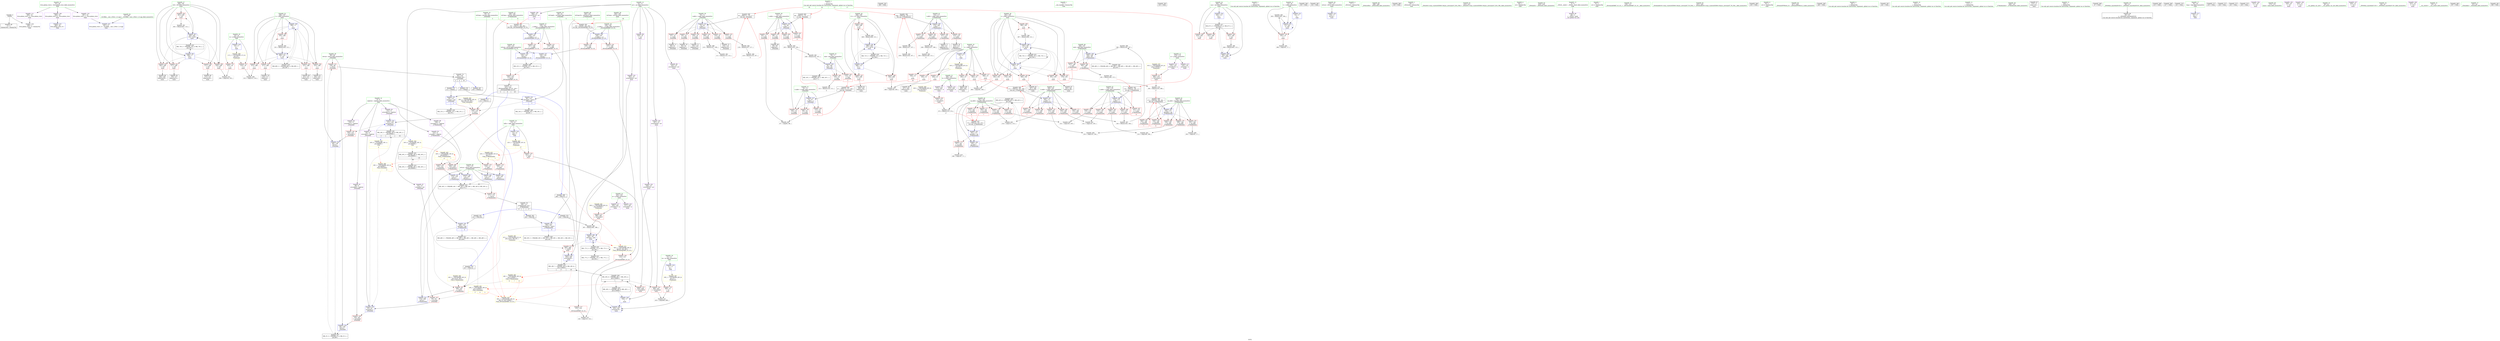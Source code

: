 digraph "SVFG" {
	label="SVFG";

	Node0x55e238b9f470 [shape=record,color=grey,label="{NodeID: 0\nNullPtr}"];
	Node0x55e238b9f470 -> Node0x55e238bcb110[style=solid];
	Node0x55e238b9f470 -> Node0x55e238bce4f0[style=solid];
	Node0x55e238bccb10 [shape=record,color=red,label="{NodeID: 194\n325\<--286\n\<--i\nmain\n}"];
	Node0x55e238bccb10 -> Node0x55e238bcbd40[style=solid];
	Node0x55e238bca290 [shape=record,color=purple,label="{NodeID: 111\n468\<--35\nllvm.global_ctors_2\<--llvm.global_ctors\nGlob }"];
	Node0x55e238bca290 -> Node0x55e238bce4f0[style=solid];
	Node0x55e238bc8620 [shape=record,color=green,label="{NodeID: 28\n68\<--69\nretval\<--retval_field_insensitive\n_Z5buildiii\n}"];
	Node0x55e238bc8620 -> Node0x55e238bcf610[style=solid];
	Node0x55e238bc8620 -> Node0x55e238bd67c0[style=solid];
	Node0x55e238bc8620 -> Node0x55e238bd6b90[style=solid];
	Node0x55e238bd2e60 [shape=record,color=grey,label="{NodeID: 388\n246 = Binary(245, 107, )\n}"];
	Node0x55e238bd2e60 -> Node0x55e238bd77c0[style=solid];
	Node0x55e238bce2f0 [shape=record,color=blue,label="{NodeID: 222\n466\<--36\nllvm.global_ctors_0\<--\nGlob }"];
	Node0x55e238bcfc90 [shape=record,color=red,label="{NodeID: 139\n89\<--72\n\<--s.addr\n_Z5buildiii\n}"];
	Node0x55e238bcfc90 -> Node0x55e238bcb380[style=solid];
	Node0x55e238bca8f0 [shape=record,color=green,label="{NodeID: 56\n288\<--289\ni11\<--i11_field_insensitive\nmain\n}"];
	Node0x55e238bca8f0 -> Node0x55e238bcccb0[style=solid];
	Node0x55e238bca8f0 -> Node0x55e238bccd80[style=solid];
	Node0x55e238bca8f0 -> Node0x55e238bcce50[style=solid];
	Node0x55e238bca8f0 -> Node0x55e238bd7fe0[style=solid];
	Node0x55e238bca8f0 -> Node0x55e238bd8180[style=solid];
	Node0x55e238c20320 [shape=record,color=black,label="{NodeID: 582\n309 = PHI()\n}"];
	Node0x55e238bd7890 [shape=record,color=blue,label="{NodeID: 250\n188\<--255\nref.tmp\<--call\n_Z7findminiiiii\n|{|<s2>8}}"];
	Node0x55e238bd7890 -> Node0x55e238bd2390[style=dashed];
	Node0x55e238bd7890 -> Node0x55e238bf6c90[style=dashed];
	Node0x55e238bd7890:s2 -> Node0x55e238bfdd70[style=dashed,color=red];
	Node0x55e238bd1350 [shape=record,color=red,label="{NodeID: 167\n251\<--178\n\<--s.addr\n_Z7findminiiiii\n|{<s0>6}}"];
	Node0x55e238bd1350:s0 -> Node0x55e238c21460[style=solid,color=red];
	Node0x55e238bcbfb0 [shape=record,color=black,label="{NodeID: 84\n372\<--371\nidxprom30\<--\nmain\n}"];
	Node0x55e238bb5a90 [shape=record,color=green,label="{NodeID: 1\n7\<--1\n__dso_handle\<--dummyObj\nGlob }"];
	Node0x55e238bfc190 [shape=record,color=black,label="{NodeID: 444\nMR_42V_4 = PHI(MR_42V_3, MR_42V_2, )\npts\{183 \}\n}"];
	Node0x55e238bfc190 -> Node0x55e238bd1900[style=dashed];
	Node0x55e238bfc190 -> Node0x55e238bd19d0[style=dashed];
	Node0x55e238bfc190 -> Node0x55e238bd1aa0[style=dashed];
	Node0x55e238bfc190 -> Node0x55e238bd1b70[style=dashed];
	Node0x55e238bccbe0 [shape=record,color=red,label="{NodeID: 195\n330\<--286\n\<--i\nmain\n}"];
	Node0x55e238bccbe0 -> Node0x55e238bd3760[style=solid];
	Node0x55e238bca390 [shape=record,color=purple,label="{NodeID: 112\n319\<--278\narrayidx\<--a\nmain\n}"];
	Node0x55e238bc86f0 [shape=record,color=green,label="{NodeID: 29\n70\<--71\ni.addr\<--i.addr_field_insensitive\n_Z5buildiii\n}"];
	Node0x55e238bc86f0 -> Node0x55e238bcf6e0[style=solid];
	Node0x55e238bc86f0 -> Node0x55e238bcf7b0[style=solid];
	Node0x55e238bc86f0 -> Node0x55e238bcf880[style=solid];
	Node0x55e238bc86f0 -> Node0x55e238bcf950[style=solid];
	Node0x55e238bc86f0 -> Node0x55e238bcfa20[style=solid];
	Node0x55e238bc86f0 -> Node0x55e238bcfaf0[style=solid];
	Node0x55e238bc86f0 -> Node0x55e238bce5f0[style=solid];
	Node0x55e238bd2fe0 [shape=record,color=grey,label="{NodeID: 389\n119 = Binary(118, 107, )\n|{<s0>4}}"];
	Node0x55e238bd2fe0:s0 -> Node0x55e238c21b60[style=solid,color=red];
	Node0x55e238bce3f0 [shape=record,color=blue,label="{NodeID: 223\n467\<--37\nllvm.global_ctors_1\<--_GLOBAL__sub_I_DSov_3_0.cpp\nGlob }"];
	Node0x55e238bcfd60 [shape=record,color=red,label="{NodeID: 140\n103\<--72\n\<--s.addr\n_Z5buildiii\n}"];
	Node0x55e238bcfd60 -> Node0x55e238bdeff0[style=solid];
	Node0x55e238bca9c0 [shape=record,color=green,label="{NodeID: 57\n290\<--291\ni20\<--i20_field_insensitive\nmain\n}"];
	Node0x55e238bca9c0 -> Node0x55e238bccf20[style=solid];
	Node0x55e238bca9c0 -> Node0x55e238bccff0[style=solid];
	Node0x55e238bca9c0 -> Node0x55e238bcd0c0[style=solid];
	Node0x55e238bca9c0 -> Node0x55e238bcd190[style=solid];
	Node0x55e238bca9c0 -> Node0x55e238bcd260[style=solid];
	Node0x55e238bca9c0 -> Node0x55e238bd8250[style=solid];
	Node0x55e238bca9c0 -> Node0x55e238bd8660[style=solid];
	Node0x55e238c203f0 [shape=record,color=black,label="{NodeID: 583\n310 = PHI()\n}"];
	Node0x55e238baca20 [shape=record,color=black,label="{NodeID: 417\nMR_67V_3 = PHI(MR_67V_4, MR_67V_2, )\npts\{285 \}\n}"];
	Node0x55e238baca20 -> Node0x55e238bd2460[style=dashed];
	Node0x55e238baca20 -> Node0x55e238bd2530[style=dashed];
	Node0x55e238baca20 -> Node0x55e238bd2600[style=dashed];
	Node0x55e238baca20 -> Node0x55e238bd8730[style=dashed];
	Node0x55e238bd7960 [shape=record,color=blue,label="{NodeID: 251\n190\<--265\nref.tmp18\<--call22\n_Z7findminiiiii\n|{|<s2>8}}"];
	Node0x55e238bd7960 -> Node0x55e238bd2390[style=dashed];
	Node0x55e238bd7960 -> Node0x55e238bf7190[style=dashed];
	Node0x55e238bd7960:s2 -> Node0x55e238bfdeb0[style=dashed,color=red];
	Node0x55e238bd1420 [shape=record,color=red,label="{NodeID: 168\n212\<--180\n\<--e.addr\n_Z7findminiiiii\n}"];
	Node0x55e238bd1420 -> Node0x55e238bd44e0[style=solid];
	Node0x55e238bcc080 [shape=record,color=black,label="{NodeID: 85\n378\<--377\nidxprom32\<--\nmain\n}"];
	Node0x55e238b9f3b0 [shape=record,color=green,label="{NodeID: 2\n14\<--1\n\<--dummyObj\nCan only get source location for instruction, argument, global var or function.}"];
	Node0x55e238bcccb0 [shape=record,color=red,label="{NodeID: 196\n338\<--288\n\<--i11\nmain\n}"];
	Node0x55e238bcccb0 -> Node0x55e238be3b80[style=solid];
	Node0x55e238bca460 [shape=record,color=purple,label="{NodeID: 113\n379\<--278\narrayidx33\<--a\nmain\n}"];
	Node0x55e238bca460 -> Node0x55e238bcd8e0[style=solid];
	Node0x55e238bc87c0 [shape=record,color=green,label="{NodeID: 30\n72\<--73\ns.addr\<--s.addr_field_insensitive\n_Z5buildiii\n}"];
	Node0x55e238bc87c0 -> Node0x55e238bcfbc0[style=solid];
	Node0x55e238bc87c0 -> Node0x55e238bcfc90[style=solid];
	Node0x55e238bc87c0 -> Node0x55e238bcfd60[style=solid];
	Node0x55e238bc87c0 -> Node0x55e238bcfe30[style=solid];
	Node0x55e238bc87c0 -> Node0x55e238bce6c0[style=solid];
	Node0x55e238bd3160 [shape=record,color=grey,label="{NodeID: 390\n303 = Binary(302, 304, )\n}"];
	Node0x55e238bd3160 -> Node0x55e238bd7ca0[style=solid];
	Node0x55e238bce4f0 [shape=record,color=blue, style = dotted,label="{NodeID: 224\n468\<--3\nllvm.global_ctors_2\<--dummyVal\nGlob }"];
	Node0x55e238bcfe30 [shape=record,color=red,label="{NodeID: 141\n113\<--72\n\<--s.addr\n_Z5buildiii\n|{<s0>3}}"];
	Node0x55e238bcfe30:s0 -> Node0x55e238c21d20[style=solid,color=red];
	Node0x55e238bcaa90 [shape=record,color=green,label="{NodeID: 58\n292\<--293\nj\<--j_field_insensitive\nmain\n}"];
	Node0x55e238bcaa90 -> Node0x55e238bcd330[style=solid];
	Node0x55e238bcaa90 -> Node0x55e238bcd400[style=solid];
	Node0x55e238bcaa90 -> Node0x55e238bcd4d0[style=solid];
	Node0x55e238bcaa90 -> Node0x55e238bcd5a0[style=solid];
	Node0x55e238bcaa90 -> Node0x55e238bcd670[style=solid];
	Node0x55e238bcaa90 -> Node0x55e238bcd740[style=solid];
	Node0x55e238bcaa90 -> Node0x55e238bd8320[style=solid];
	Node0x55e238bcaa90 -> Node0x55e238bd8590[style=solid];
	Node0x55e238c204c0 [shape=record,color=black,label="{NodeID: 584\n320 = PHI()\n}"];
	Node0x55e238bf3b90 [shape=record,color=black,label="{NodeID: 418\nMR_69V_2 = PHI(MR_69V_4, MR_69V_1, )\npts\{287 \}\n}"];
	Node0x55e238bf3b90 -> Node0x55e238bd7d70[style=dashed];
	Node0x55e238bd7a30 [shape=record,color=blue,label="{NodeID: 252\n174\<--268\nretval\<--\n_Z7findminiiiii\n}"];
	Node0x55e238bd7a30 -> Node0x55e238bf6290[style=dashed];
	Node0x55e238bd14f0 [shape=record,color=red,label="{NodeID: 169\n220\<--180\n\<--e.addr\n_Z7findminiiiii\n}"];
	Node0x55e238bd14f0 -> Node0x55e238bd41e0[style=solid];
	Node0x55e238bcc150 [shape=record,color=black,label="{NodeID: 86\n384\<--383\nidxprom36\<--\nmain\n}"];
	Node0x55e238bbb8c0 [shape=record,color=green,label="{NodeID: 3\n17\<--1\n\<--dummyObj\nCan only get source location for instruction, argument, global var or function.|{<s0>16|<s1>16|<s2>17|<s3>17}}"];
	Node0x55e238bbb8c0:s0 -> Node0x55e238c21b60[style=solid,color=red];
	Node0x55e238bbb8c0:s1 -> Node0x55e238c21d20[style=solid,color=red];
	Node0x55e238bbb8c0:s2 -> Node0x55e238c212a0[style=solid,color=red];
	Node0x55e238bbb8c0:s3 -> Node0x55e238c21460[style=solid,color=red];
	Node0x55e238bfcb90 [shape=record,color=black,label="{NodeID: 446\nMR_22V_3 = PHI(MR_22V_4, MR_22V_2, )\npts\{145 \}\n}"];
	Node0x55e238bfcb90 -> Node0x55e238bd0650[style=dashed];
	Node0x55e238bccd80 [shape=record,color=red,label="{NodeID: 197\n343\<--288\n\<--i11\nmain\n}"];
	Node0x55e238bccd80 -> Node0x55e238bcbe10[style=solid];
	Node0x55e238bca530 [shape=record,color=purple,label="{NodeID: 114\n323\<--280\narrayidx6\<--b\nmain\n}"];
	Node0x55e238bc8890 [shape=record,color=green,label="{NodeID: 31\n74\<--75\ne.addr\<--e.addr_field_insensitive\n_Z5buildiii\n}"];
	Node0x55e238bc8890 -> Node0x55e238bcff00[style=solid];
	Node0x55e238bc8890 -> Node0x55e238bcffd0[style=solid];
	Node0x55e238bc8890 -> Node0x55e238bd00a0[style=solid];
	Node0x55e238bc8890 -> Node0x55e238bce790[style=solid];
	Node0x55e238bd32e0 [shape=record,color=grey,label="{NodeID: 391\n402 = Binary(401, 112, )\n}"];
	Node0x55e238bd32e0 -> Node0x55e238bd8660[style=solid];
	Node0x55e238bce5f0 [shape=record,color=blue,label="{NodeID: 225\n70\<--65\ni.addr\<--i\n_Z5buildiii\n}"];
	Node0x55e238bce5f0 -> Node0x55e238bcf6e0[style=dashed];
	Node0x55e238bce5f0 -> Node0x55e238bcf7b0[style=dashed];
	Node0x55e238bce5f0 -> Node0x55e238bcf880[style=dashed];
	Node0x55e238bce5f0 -> Node0x55e238bcf950[style=dashed];
	Node0x55e238bce5f0 -> Node0x55e238bcfa20[style=dashed];
	Node0x55e238bce5f0 -> Node0x55e238bcfaf0[style=dashed];
	Node0x55e238bcff00 [shape=record,color=red,label="{NodeID: 142\n86\<--74\n\<--e.addr\n_Z5buildiii\n}"];
	Node0x55e238bcff00 -> Node0x55e238bd4360[style=solid];
	Node0x55e238bcab60 [shape=record,color=green,label="{NodeID: 59\n294\<--295\nref.tmp\<--ref.tmp_field_insensitive\nmain\n|{|<s1>18}}"];
	Node0x55e238bcab60 -> Node0x55e238bd83f0[style=solid];
	Node0x55e238bcab60:s1 -> Node0x55e238c210e0[style=solid,color=red];
	Node0x55e238c205f0 [shape=record,color=black,label="{NodeID: 585\n324 = PHI()\n}"];
	Node0x55e238bf4090 [shape=record,color=black,label="{NodeID: 419\nMR_71V_2 = PHI(MR_71V_4, MR_71V_1, )\npts\{289 \}\n}"];
	Node0x55e238bf4090 -> Node0x55e238bd7fe0[style=dashed];
	Node0x55e238bd7b00 [shape=record,color=blue,label="{NodeID: 253\n276\<--17\nretval\<--\nmain\n}"];
	Node0x55e238bd15c0 [shape=record,color=red,label="{NodeID: 170\n233\<--180\n\<--e.addr\n_Z7findminiiiii\n}"];
	Node0x55e238bd15c0 -> Node0x55e238be3700[style=solid];
	Node0x55e238bcc220 [shape=record,color=black,label="{NodeID: 87\n392\<--391\nidxprom39\<--\nmain\n}"];
	Node0x55e238bbcc10 [shape=record,color=green,label="{NodeID: 4\n27\<--1\n_ZSt3cin\<--dummyObj\nGlob }"];
	Node0x55e238bcce50 [shape=record,color=red,label="{NodeID: 198\n348\<--288\n\<--i11\nmain\n}"];
	Node0x55e238bcce50 -> Node0x55e238bd4060[style=solid];
	Node0x55e238bce990 [shape=record,color=purple,label="{NodeID: 115\n373\<--280\narrayidx31\<--b\nmain\n}"];
	Node0x55e238bce990 -> Node0x55e238bcd810[style=solid];
	Node0x55e238bc8960 [shape=record,color=green,label="{NodeID: 32\n76\<--77\nmid\<--mid_field_insensitive\n_Z5buildiii\n}"];
	Node0x55e238bc8960 -> Node0x55e238bd0170[style=solid];
	Node0x55e238bc8960 -> Node0x55e238bd0240[style=solid];
	Node0x55e238bc8960 -> Node0x55e238bd6850[style=solid];
	Node0x55e238bd3460 [shape=record,color=grey,label="{NodeID: 392\n249 = Binary(107, 248, )\n}"];
	Node0x55e238bd3460 -> Node0x55e238bd35e0[style=solid];
	Node0x55e238bce6c0 [shape=record,color=blue,label="{NodeID: 226\n72\<--66\ns.addr\<--s\n_Z5buildiii\n}"];
	Node0x55e238bce6c0 -> Node0x55e238bcfbc0[style=dashed];
	Node0x55e238bce6c0 -> Node0x55e238bcfc90[style=dashed];
	Node0x55e238bce6c0 -> Node0x55e238bcfd60[style=dashed];
	Node0x55e238bce6c0 -> Node0x55e238bcfe30[style=dashed];
	Node0x55e238bcffd0 [shape=record,color=red,label="{NodeID: 143\n104\<--74\n\<--e.addr\n_Z5buildiii\n}"];
	Node0x55e238bcffd0 -> Node0x55e238bdeff0[style=solid];
	Node0x55e238bcac30 [shape=record,color=green,label="{NodeID: 60\n298\<--299\n_ZNSirsERi\<--_ZNSirsERi_field_insensitive\n}"];
	Node0x55e238c206f0 [shape=record,color=black,label="{NodeID: 586\n328 = PHI()\n}"];
	Node0x55e238bf4da0 [shape=record,color=black,label="{NodeID: 420\nMR_73V_2 = PHI(MR_73V_4, MR_73V_1, )\npts\{291 \}\n}"];
	Node0x55e238bf4da0 -> Node0x55e238bd8250[style=dashed];
	Node0x55e238bd7bd0 [shape=record,color=blue,label="{NodeID: 254\n284\<--112\ncas\<--\nmain\n}"];
	Node0x55e238bd7bd0 -> Node0x55e238baca20[style=dashed];
	Node0x55e238bd1690 [shape=record,color=red,label="{NodeID: 171\n244\<--180\n\<--e.addr\n_Z7findminiiiii\n}"];
	Node0x55e238bd1690 -> Node0x55e238bd2ce0[style=solid];
	Node0x55e238bcc2f0 [shape=record,color=black,label="{NodeID: 88\n406\<--405\nidxprom47\<--\nmain\n}"];
	Node0x55e238bbcca0 [shape=record,color=green,label="{NodeID: 5\n28\<--1\n_ZSt4cout\<--dummyObj\nGlob }"];
	Node0x55e238bccf20 [shape=record,color=red,label="{NodeID: 199\n354\<--290\n\<--i20\nmain\n}"];
	Node0x55e238bccf20 -> Node0x55e238be3e80[style=solid];
	Node0x55e238bcea20 [shape=record,color=purple,label="{NodeID: 116\n327\<--282\narrayidx9\<--p\nmain\n}"];
	Node0x55e238bc8a30 [shape=record,color=green,label="{NodeID: 33\n78\<--79\nref.tmp\<--ref.tmp_field_insensitive\n_Z5buildiii\n|{|<s1>5}}"];
	Node0x55e238bc8a30 -> Node0x55e238bd6920[style=solid];
	Node0x55e238bc8a30:s1 -> Node0x55e238c20d70[style=solid,color=red];
	Node0x55e238bd35e0 [shape=record,color=grey,label="{NodeID: 393\n250 = Binary(249, 112, )\n|{<s0>6}}"];
	Node0x55e238bd35e0:s0 -> Node0x55e238c212a0[style=solid,color=red];
	Node0x55e238bce790 [shape=record,color=blue,label="{NodeID: 227\n74\<--67\ne.addr\<--e\n_Z5buildiii\n}"];
	Node0x55e238bce790 -> Node0x55e238bcff00[style=dashed];
	Node0x55e238bce790 -> Node0x55e238bcffd0[style=dashed];
	Node0x55e238bce790 -> Node0x55e238bd00a0[style=dashed];
	Node0x55e238bd00a0 [shape=record,color=red,label="{NodeID: 144\n122\<--74\n\<--e.addr\n_Z5buildiii\n|{<s0>4}}"];
	Node0x55e238bd00a0:s0 -> Node0x55e238c21ee0[style=solid,color=red];
	Node0x55e238bcad00 [shape=record,color=green,label="{NodeID: 61\n414\<--415\n_ZStlsISt11char_traitsIcEERSt13basic_ostreamIcT_ES5_PKc\<--_ZStlsISt11char_traitsIcEERSt13basic_ostreamIcT_ES5_PKc_field_insensitive\n}"];
	Node0x55e238c207c0 [shape=record,color=black,label="{NodeID: 587\n359 = PHI(64, )\n}"];
	Node0x55e238bf4e90 [shape=record,color=black,label="{NodeID: 421\nMR_75V_2 = PHI(MR_75V_3, MR_75V_1, )\npts\{293 \}\n}"];
	Node0x55e238bf4e90 -> Node0x55e238bd8320[style=dashed];
	Node0x55e238bf4e90 -> Node0x55e238bf4e90[style=dashed];
	Node0x55e238bd7ca0 [shape=record,color=blue,label="{NodeID: 255\n25\<--303\nt\<--dec\nmain\n}"];
	Node0x55e238bd7ca0 -> Node0x55e238bcf540[style=dashed];
	Node0x55e238bd7ca0 -> Node0x55e238bd7ca0[style=dashed];
	Node0x55e238bd1760 [shape=record,color=red,label="{NodeID: 172\n262\<--180\n\<--e.addr\n_Z7findminiiiii\n|{<s0>7}}"];
	Node0x55e238bd1760:s0 -> Node0x55e238c21620[style=solid,color=red];
	Node0x55e238bcc3c0 [shape=record,color=black,label="{NodeID: 89\n437\<--436\nidxprom58\<--\nmain\n}"];
	Node0x55e238bb58a0 [shape=record,color=green,label="{NodeID: 6\n29\<--1\n.str\<--dummyObj\nGlob }"];
	Node0x55e238bccff0 [shape=record,color=red,label="{NodeID: 200\n371\<--290\n\<--i20\nmain\n}"];
	Node0x55e238bccff0 -> Node0x55e238bcbfb0[style=solid];
	Node0x55e238bceab0 [shape=record,color=purple,label="{NodeID: 117\n385\<--282\narrayidx37\<--p\nmain\n}"];
	Node0x55e238bceab0 -> Node0x55e238bcd9b0[style=solid];
	Node0x55e238bc8b00 [shape=record,color=green,label="{NodeID: 34\n80\<--81\nref.tmp6\<--ref.tmp6_field_insensitive\n_Z5buildiii\n|{|<s1>5}}"];
	Node0x55e238bc8b00 -> Node0x55e238bd69f0[style=solid];
	Node0x55e238bc8b00:s1 -> Node0x55e238c210e0[style=solid,color=red];
	Node0x55e238bd3760 [shape=record,color=grey,label="{NodeID: 394\n331 = Binary(330, 112, )\n}"];
	Node0x55e238bd3760 -> Node0x55e238bd7e40[style=solid];
	Node0x55e238bce860 [shape=record,color=blue,label="{NodeID: 228\n95\<--92\narrayidx2\<--\n_Z5buildiii\n}"];
	Node0x55e238bce860 -> Node0x55e238bd03e0[style=dashed];
	Node0x55e238bce860 -> Node0x55e238bfb290[style=dashed];
	Node0x55e238bd0170 [shape=record,color=red,label="{NodeID: 145\n114\<--76\n\<--mid\n_Z5buildiii\n|{<s0>3}}"];
	Node0x55e238bd0170:s0 -> Node0x55e238c21ee0[style=solid,color=red];
	Node0x55e238bcadd0 [shape=record,color=green,label="{NodeID: 62\n418\<--419\n_ZNSolsEi\<--_ZNSolsEi_field_insensitive\n}"];
	Node0x55e238c20930 [shape=record,color=black,label="{NodeID: 588\n389 = PHI(141, )\n}"];
	Node0x55e238c20930 -> Node0x55e238bcda80[style=solid];
	Node0x55e238bf5390 [shape=record,color=black,label="{NodeID: 422\nMR_77V_2 = PHI(MR_77V_3, MR_77V_1, )\npts\{295 \}\n}"];
	Node0x55e238bf5390 -> Node0x55e238bf8f90[style=dashed];
	Node0x55e238bd7d70 [shape=record,color=blue,label="{NodeID: 256\n286\<--17\ni\<--\nmain\n}"];
	Node0x55e238bd7d70 -> Node0x55e238bd26d0[style=dashed];
	Node0x55e238bd7d70 -> Node0x55e238bcc970[style=dashed];
	Node0x55e238bd7d70 -> Node0x55e238bcca40[style=dashed];
	Node0x55e238bd7d70 -> Node0x55e238bccb10[style=dashed];
	Node0x55e238bd7d70 -> Node0x55e238bccbe0[style=dashed];
	Node0x55e238bd7d70 -> Node0x55e238bd7e40[style=dashed];
	Node0x55e238bd7d70 -> Node0x55e238bf3b90[style=dashed];
	Node0x55e238bd1830 [shape=record,color=red,label="{NodeID: 173\n197\<--182\n\<--sq.addr\n_Z7findminiiiii\n}"];
	Node0x55e238bd1830 -> Node0x55e238be3880[style=solid];
	Node0x55e238bcc490 [shape=record,color=purple,label="{NodeID: 90\n46\<--4\n\<--_ZStL8__ioinit\n__cxx_global_var_init\n}"];
	Node0x55e238bb5930 [shape=record,color=green,label="{NodeID: 7\n31\<--1\n.str.1\<--dummyObj\nGlob }"];
	Node0x55e238bfdd70 [shape=record,color=yellow,style=double,label="{NodeID: 450\n28V_1 = ENCHI(MR_28V_0)\npts\{79 189 120000 \}\nFun[_ZSt3minIiERKT_S2_S2_]}"];
	Node0x55e238bfdd70 -> Node0x55e238bd0b30[style=dashed];
	Node0x55e238bcd0c0 [shape=record,color=red,label="{NodeID: 201\n377\<--290\n\<--i20\nmain\n}"];
	Node0x55e238bcd0c0 -> Node0x55e238bcc080[style=solid];
	Node0x55e238bceb80 [shape=record,color=red,label="{NodeID: 118\n205\<--13\n\<--infty\n_Z7findminiiiii\n}"];
	Node0x55e238bceb80 -> Node0x55e238bd7480[style=solid];
	Node0x55e238bc8bd0 [shape=record,color=green,label="{NodeID: 35\n126\<--127\n_ZSt3minIiERKT_S2_S2_\<--_ZSt3minIiERKT_S2_S2__field_insensitive\n}"];
	Node0x55e238bd38e0 [shape=record,color=grey,label="{NodeID: 395\n259 = Binary(258, 107, )\n|{<s0>7}}"];
	Node0x55e238bd38e0:s0 -> Node0x55e238c212a0[style=solid,color=red];
	Node0x55e238bd67c0 [shape=record,color=blue,label="{NodeID: 229\n68\<--100\nretval\<--\n_Z5buildiii\n}"];
	Node0x55e238bd67c0 -> Node0x55e238bf9e90[style=dashed];
	Node0x55e238bd0240 [shape=record,color=red,label="{NodeID: 146\n120\<--76\n\<--mid\n_Z5buildiii\n}"];
	Node0x55e238bd0240 -> Node0x55e238bdecf0[style=solid];
	Node0x55e238bcaea0 [shape=record,color=green,label="{NodeID: 63\n425\<--426\n_ZSt4endlIcSt11char_traitsIcEERSt13basic_ostreamIT_T0_ES6_\<--_ZSt4endlIcSt11char_traitsIcEERSt13basic_ostreamIT_T0_ES6__field_insensitive\n}"];
	Node0x55e238c20b00 [shape=record,color=black,label="{NodeID: 589\n435 = PHI()\n}"];
	Node0x55e238bf5890 [shape=record,color=black,label="{NodeID: 423\nMR_16V_2 = PHI(MR_16V_3, MR_16V_1, )\npts\{90000 \}\n}"];
	Node0x55e238bf5890 -> Node0x55e238bf9490[style=dashed];
	Node0x55e238bd7e40 [shape=record,color=blue,label="{NodeID: 257\n286\<--331\ni\<--inc\nmain\n}"];
	Node0x55e238bd7e40 -> Node0x55e238bd26d0[style=dashed];
	Node0x55e238bd7e40 -> Node0x55e238bcc970[style=dashed];
	Node0x55e238bd7e40 -> Node0x55e238bcca40[style=dashed];
	Node0x55e238bd7e40 -> Node0x55e238bccb10[style=dashed];
	Node0x55e238bd7e40 -> Node0x55e238bccbe0[style=dashed];
	Node0x55e238bd7e40 -> Node0x55e238bd7e40[style=dashed];
	Node0x55e238bd7e40 -> Node0x55e238bf3b90[style=dashed];
	Node0x55e238bd1900 [shape=record,color=red,label="{NodeID: 174\n213\<--182\n\<--sq.addr\n_Z7findminiiiii\n}"];
	Node0x55e238bd1900 -> Node0x55e238bd44e0[style=solid];
	Node0x55e238bcc560 [shape=record,color=purple,label="{NodeID: 91\n95\<--8\narrayidx2\<--segtree\n_Z5buildiii\n}"];
	Node0x55e238bcc560 -> Node0x55e238bce860[style=solid];
	Node0x55e238bb59c0 [shape=record,color=green,label="{NodeID: 8\n33\<--1\n.str.2\<--dummyObj\nGlob }"];
	Node0x55e238bfdeb0 [shape=record,color=yellow,style=double,label="{NodeID: 451\n30V_1 = ENCHI(MR_30V_0)\npts\{81 191 295 \}\nFun[_ZSt3minIiERKT_S2_S2_]}"];
	Node0x55e238bfdeb0 -> Node0x55e238bd0a60[style=dashed];
	Node0x55e238bcd190 [shape=record,color=red,label="{NodeID: 202\n383\<--290\n\<--i20\nmain\n}"];
	Node0x55e238bcd190 -> Node0x55e238bcc150[style=solid];
	Node0x55e238bcec50 [shape=record,color=red,label="{NodeID: 119\n216\<--13\n\<--infty\n_Z7findminiiiii\n}"];
	Node0x55e238bcec50 -> Node0x55e238bd7550[style=solid];
	Node0x55e238bc8ca0 [shape=record,color=green,label="{NodeID: 36\n144\<--145\nretval\<--retval_field_insensitive\n_ZSt3minIiERKT_S2_S2_\n}"];
	Node0x55e238bc8ca0 -> Node0x55e238bd0650[style=solid];
	Node0x55e238bc8ca0 -> Node0x55e238bd6e00[style=solid];
	Node0x55e238bc8ca0 -> Node0x55e238bd6ed0[style=solid];
	Node0x55e238c05a20 [shape=record,color=yellow,style=double,label="{NodeID: 562\n16V_4 = CSCHI(MR_16V_1)\npts\{90000 \}\nCS[]|{<s0>4}}"];
	Node0x55e238c05a20:s0 -> Node0x55e238c00a20[style=dashed,color=red];
	Node0x55e238c00020 [shape=record,color=yellow,style=double,label="{NodeID: 479\n81V_1 = ENCHI(MR_81V_0)\npts\{2790000 \}\nFun[main]}"];
	Node0x55e238c00020 -> Node0x55e238bcd8e0[style=dashed];
	Node0x55e238bd3a60 [shape=record,color=grey,label="{NodeID: 396\n258 = Binary(107, 257, )\n}"];
	Node0x55e238bd3a60 -> Node0x55e238bd38e0[style=solid];
	Node0x55e238bd6850 [shape=record,color=blue,label="{NodeID: 230\n76\<--106\nmid\<--div\n_Z5buildiii\n}"];
	Node0x55e238bd6850 -> Node0x55e238bd0170[style=dashed];
	Node0x55e238bd6850 -> Node0x55e238bd0240[style=dashed];
	Node0x55e238bd6850 -> Node0x55e238bfa390[style=dashed];
	Node0x55e238bd0310 [shape=record,color=red,label="{NodeID: 147\n92\<--91\n\<--arrayidx\n_Z5buildiii\n}"];
	Node0x55e238bd0310 -> Node0x55e238bce860[style=solid];
	Node0x55e238bcaf70 [shape=record,color=green,label="{NodeID: 64\n427\<--428\n_ZNSolsEPFRSoS_E\<--_ZNSolsEPFRSoS_E_field_insensitive\n}"];
	Node0x55e238c20bd0 [shape=record,color=black,label="{NodeID: 590\n440 = PHI()\n}"];
	Node0x55e238bf5d90 [shape=record,color=black,label="{NodeID: 424\nMR_18V_2 = PHI(MR_18V_6, MR_18V_1, )\npts\{120000 \}\n}"];
	Node0x55e238bf5d90 -> Node0x55e238bd7f10[style=dashed];
	Node0x55e238bd7f10 [shape=record,color=blue,label="{NodeID: 258\n334\<--17\n\<--\nmain\n}"];
	Node0x55e238bd7f10 -> Node0x55e238bd80b0[style=dashed];
	Node0x55e238bd7f10 -> Node0x55e238bf9990[style=dashed];
	Node0x55e238bd19d0 [shape=record,color=red,label="{NodeID: 175\n230\<--182\n\<--sq.addr\n_Z7findminiiiii\n}"];
	Node0x55e238bd19d0 -> Node0x55e238be3400[style=solid];
	Node0x55e238bcc630 [shape=record,color=purple,label="{NodeID: 92\n99\<--8\narrayidx4\<--segtree\n_Z5buildiii\n}"];
	Node0x55e238bcc630 -> Node0x55e238bd03e0[style=solid];
	Node0x55e238bb5df0 [shape=record,color=green,label="{NodeID: 9\n36\<--1\n\<--dummyObj\nCan only get source location for instruction, argument, global var or function.}"];
	Node0x55e238bfdff0 [shape=record,color=yellow,style=double,label="{NodeID: 452\n32V_1 = ENCHI(MR_32V_0)\npts\{15 \}\nFun[_Z7findminiiiii]|{|<s2>6|<s3>7}}"];
	Node0x55e238bfdff0 -> Node0x55e238bceb80[style=dashed];
	Node0x55e238bfdff0 -> Node0x55e238bcec50[style=dashed];
	Node0x55e238bfdff0:s2 -> Node0x55e238bfdff0[style=dashed,color=red];
	Node0x55e238bfdff0:s3 -> Node0x55e238bfdff0[style=dashed,color=red];
	Node0x55e238bcd260 [shape=record,color=red,label="{NodeID: 203\n401\<--290\n\<--i20\nmain\n}"];
	Node0x55e238bcd260 -> Node0x55e238bd32e0[style=solid];
	Node0x55e238bced20 [shape=record,color=red,label="{NodeID: 120\n342\<--13\n\<--infty\nmain\n}"];
	Node0x55e238bced20 -> Node0x55e238bd80b0[style=solid];
	Node0x55e238bc8d70 [shape=record,color=green,label="{NodeID: 37\n146\<--147\n__a.addr\<--__a.addr_field_insensitive\n_ZSt3minIiERKT_S2_S2_\n}"];
	Node0x55e238bc8d70 -> Node0x55e238bd0720[style=solid];
	Node0x55e238bc8d70 -> Node0x55e238bd07f0[style=solid];
	Node0x55e238bc8d70 -> Node0x55e238bd6c60[style=solid];
	Node0x55e238c00100 [shape=record,color=yellow,style=double,label="{NodeID: 480\n83V_1 = ENCHI(MR_83V_0)\npts\{2810000 \}\nFun[main]}"];
	Node0x55e238c00100 -> Node0x55e238bcd810[style=dashed];
	Node0x55e238bd3be0 [shape=record,color=grey,label="{NodeID: 397\n261 = Binary(260, 112, )\n|{<s0>7}}"];
	Node0x55e238bd3be0:s0 -> Node0x55e238c21460[style=solid,color=red];
	Node0x55e238bd6920 [shape=record,color=blue,label="{NodeID: 231\n78\<--115\nref.tmp\<--call\n_Z5buildiii\n|{|<s2>5}}"];
	Node0x55e238bd6920 -> Node0x55e238bd04b0[style=dashed];
	Node0x55e238bd6920 -> Node0x55e238bfa890[style=dashed];
	Node0x55e238bd6920:s2 -> Node0x55e238bfdd70[style=dashed,color=red];
	Node0x55e238bd03e0 [shape=record,color=red,label="{NodeID: 148\n100\<--99\n\<--arrayidx4\n_Z5buildiii\n}"];
	Node0x55e238bd03e0 -> Node0x55e238bd67c0[style=solid];
	Node0x55e238bcb040 [shape=record,color=green,label="{NodeID: 65\n37\<--462\n_GLOBAL__sub_I_DSov_3_0.cpp\<--_GLOBAL__sub_I_DSov_3_0.cpp_field_insensitive\n}"];
	Node0x55e238bcb040 -> Node0x55e238bce3f0[style=solid];
	Node0x55e238c20ca0 [shape=record,color=black,label="{NodeID: 591\n441 = PHI()\n}"];
	Node0x55e238bf6290 [shape=record,color=black,label="{NodeID: 425\nMR_34V_3 = PHI(MR_34V_7, MR_34V_5, MR_34V_2, MR_34V_6, MR_34V_4, )\npts\{175 \}\n}"];
	Node0x55e238bf6290 -> Node0x55e238bd0c00[style=dashed];
	Node0x55e238bd7fe0 [shape=record,color=blue,label="{NodeID: 259\n288\<--112\ni11\<--\nmain\n}"];
	Node0x55e238bd7fe0 -> Node0x55e238bcccb0[style=dashed];
	Node0x55e238bd7fe0 -> Node0x55e238bccd80[style=dashed];
	Node0x55e238bd7fe0 -> Node0x55e238bcce50[style=dashed];
	Node0x55e238bd7fe0 -> Node0x55e238bd8180[style=dashed];
	Node0x55e238bd7fe0 -> Node0x55e238bf4090[style=dashed];
	Node0x55e238bd1aa0 [shape=record,color=red,label="{NodeID: 176\n253\<--182\n\<--sq.addr\n_Z7findminiiiii\n|{<s0>6}}"];
	Node0x55e238bd1aa0:s0 -> Node0x55e238c217e0[style=solid,color=red];
	Node0x55e238bcc700 [shape=record,color=purple,label="{NodeID: 93\n131\<--8\narrayidx13\<--segtree\n_Z5buildiii\n}"];
	Node0x55e238bcc700 -> Node0x55e238bd6ac0[style=solid];
	Node0x55e238bb5ec0 [shape=record,color=green,label="{NodeID: 10\n107\<--1\n\<--dummyObj\nCan only get source location for instruction, argument, global var or function.}"];
	Node0x55e238bcd330 [shape=record,color=red,label="{NodeID: 204\n362\<--292\n\<--j\nmain\n}"];
	Node0x55e238bcd330 -> Node0x55e238be3d00[style=solid];
	Node0x55e238bcedf0 [shape=record,color=red,label="{NodeID: 121\n314\<--19\n\<--n\nmain\n}"];
	Node0x55e238bcedf0 -> Node0x55e238be3280[style=solid];
	Node0x55e238bc8e40 [shape=record,color=green,label="{NodeID: 38\n148\<--149\n__b.addr\<--__b.addr_field_insensitive\n_ZSt3minIiERKT_S2_S2_\n}"];
	Node0x55e238bc8e40 -> Node0x55e238bd08c0[style=solid];
	Node0x55e238bc8e40 -> Node0x55e238bd0990[style=solid];
	Node0x55e238bc8e40 -> Node0x55e238bd6d30[style=solid];
	Node0x55e238c05ce0 [shape=record,color=yellow,style=double,label="{NodeID: 564\n16V_4 = CSCHI(MR_16V_3)\npts\{90000 \}\nCS[]|{|<s1>17}}"];
	Node0x55e238c05ce0 -> Node0x55e238bf9490[style=dashed];
	Node0x55e238c05ce0:s1 -> Node0x55e238bfe8e0[style=dashed,color=red];
	Node0x55e238c001e0 [shape=record,color=yellow,style=double,label="{NodeID: 481\n85V_1 = ENCHI(MR_85V_0)\npts\{2830000 \}\nFun[main]}"];
	Node0x55e238c001e0 -> Node0x55e238bcd9b0[style=dashed];
	Node0x55e238bd3d60 [shape=record,color=grey,label="{NodeID: 398\n397 = Binary(396, 112, )\n}"];
	Node0x55e238bd3d60 -> Node0x55e238bd8590[style=solid];
	Node0x55e238bd69f0 [shape=record,color=blue,label="{NodeID: 232\n80\<--123\nref.tmp6\<--call10\n_Z5buildiii\n|{|<s2>5}}"];
	Node0x55e238bd69f0 -> Node0x55e238bd04b0[style=dashed];
	Node0x55e238bd69f0 -> Node0x55e238bfad90[style=dashed];
	Node0x55e238bd69f0:s2 -> Node0x55e238bfdeb0[style=dashed,color=red];
	Node0x55e238bd04b0 [shape=record,color=red,label="{NodeID: 149\n128\<--125\n\<--call11\n_Z5buildiii\n}"];
	Node0x55e238bd04b0 -> Node0x55e238bd6ac0[style=solid];
	Node0x55e238bcb110 [shape=record,color=black,label="{NodeID: 66\n2\<--3\ndummyVal\<--dummyVal\n}"];
	Node0x55e238c20d70 [shape=record,color=black,label="{NodeID: 592\n142 = PHI(78, 188, 368, )\n0th arg _ZSt3minIiERKT_S2_S2_ }"];
	Node0x55e238c20d70 -> Node0x55e238bd6c60[style=solid];
	Node0x55e238bf6790 [shape=record,color=black,label="{NodeID: 426\nMR_46V_2 = PHI(MR_46V_3, MR_46V_1, MR_46V_1, MR_46V_1, MR_46V_1, )\npts\{187 \}\n}"];
	Node0x55e238bd80b0 [shape=record,color=blue,label="{NodeID: 260\n345\<--342\narrayidx16\<--\nmain\n}"];
	Node0x55e238bd80b0 -> Node0x55e238bd80b0[style=dashed];
	Node0x55e238bd80b0 -> Node0x55e238bf9990[style=dashed];
	Node0x55e238bd1b70 [shape=record,color=red,label="{NodeID: 177\n263\<--182\n\<--sq.addr\n_Z7findminiiiii\n|{<s0>7}}"];
	Node0x55e238bd1b70:s0 -> Node0x55e238c217e0[style=solid,color=red];
	Node0x55e238bcc7d0 [shape=record,color=purple,label="{NodeID: 94\n135\<--8\narrayidx15\<--segtree\n_Z5buildiii\n}"];
	Node0x55e238bcc7d0 -> Node0x55e238bd0580[style=solid];
	Node0x55e238bb5f90 [shape=record,color=green,label="{NodeID: 11\n112\<--1\n\<--dummyObj\nCan only get source location for instruction, argument, global var or function.}"];
	Node0x55e238bcd400 [shape=record,color=red,label="{NodeID: 205\n366\<--292\n\<--j\nmain\n}"];
	Node0x55e238bcd400 -> Node0x55e238bcbee0[style=solid];
	Node0x55e238bceec0 [shape=record,color=red,label="{NodeID: 122\n355\<--19\n\<--n\nmain\n}"];
	Node0x55e238bceec0 -> Node0x55e238be3e80[style=solid];
	Node0x55e238bc8f10 [shape=record,color=green,label="{NodeID: 39\n166\<--167\n_Z7findminiiiii\<--_Z7findminiiiii_field_insensitive\n}"];
	Node0x55e238c1c7d0 [shape=record,color=black,label="{NodeID: 565\n265 = PHI(168, )\n}"];
	Node0x55e238c1c7d0 -> Node0x55e238bd7960[style=solid];
	Node0x55e238c002c0 [shape=record,color=yellow,style=double,label="{NodeID: 482\n87V_1 = ENCHI(MR_87V_0)\npts\{79 81 189 191 \}\nFun[main]}"];
	Node0x55e238c002c0 -> Node0x55e238bcda80[style=dashed];
	Node0x55e238bd3ee0 [shape=record,color=grey,label="{NodeID: 399\n110 = Binary(107, 109, )\n}"];
	Node0x55e238bd3ee0 -> Node0x55e238bd29e0[style=solid];
	Node0x55e238bd6ac0 [shape=record,color=blue,label="{NodeID: 233\n131\<--128\narrayidx13\<--\n_Z5buildiii\n}"];
	Node0x55e238bd6ac0 -> Node0x55e238bd0580[style=dashed];
	Node0x55e238bd6ac0 -> Node0x55e238bfb290[style=dashed];
	Node0x55e238bd0580 [shape=record,color=red,label="{NodeID: 150\n136\<--135\n\<--arrayidx15\n_Z5buildiii\n}"];
	Node0x55e238bd0580 -> Node0x55e238bd6b90[style=solid];
	Node0x55e238bcb1e0 [shape=record,color=black,label="{NodeID: 67\n275\<--17\nmain_ret\<--\nmain\n}"];
	Node0x55e238c210e0 [shape=record,color=black,label="{NodeID: 593\n143 = PHI(80, 190, 294, )\n1st arg _ZSt3minIiERKT_S2_S2_ }"];
	Node0x55e238c210e0 -> Node0x55e238bd6d30[style=solid];
	Node0x55e238bf6c90 [shape=record,color=black,label="{NodeID: 427\nMR_48V_2 = PHI(MR_48V_3, MR_48V_1, MR_48V_1, MR_48V_1, MR_48V_1, )\npts\{189 \}\n}"];
	Node0x55e238bd8180 [shape=record,color=blue,label="{NodeID: 261\n288\<--349\ni11\<--inc18\nmain\n}"];
	Node0x55e238bd8180 -> Node0x55e238bcccb0[style=dashed];
	Node0x55e238bd8180 -> Node0x55e238bccd80[style=dashed];
	Node0x55e238bd8180 -> Node0x55e238bcce50[style=dashed];
	Node0x55e238bd8180 -> Node0x55e238bd8180[style=dashed];
	Node0x55e238bd8180 -> Node0x55e238bf4090[style=dashed];
	Node0x55e238bd1c40 [shape=record,color=red,label="{NodeID: 178\n202\<--184\n\<--eq.addr\n_Z7findminiiiii\n}"];
	Node0x55e238bd1c40 -> Node0x55e238be3580[style=solid];
	Node0x55e238bcc8a0 [shape=record,color=purple,label="{NodeID: 95\n225\<--8\narrayidx\<--segtree\n_Z7findminiiiii\n}"];
	Node0x55e238bcc8a0 -> Node0x55e238bd21f0[style=solid];
	Node0x55e238bb6060 [shape=record,color=green,label="{NodeID: 12\n304\<--1\n\<--dummyObj\nCan only get source location for instruction, argument, global var or function.}"];
	Node0x55e238bcd4d0 [shape=record,color=red,label="{NodeID: 206\n370\<--292\n\<--j\nmain\n}"];
	Node0x55e238bcd4d0 -> Node0x55e238bde9f0[style=solid];
	Node0x55e238bcef90 [shape=record,color=red,label="{NodeID: 123\n409\<--21\n\<--m\nmain\n}"];
	Node0x55e238bcef90 -> Node0x55e238be3a00[style=solid];
	Node0x55e238bc8fe0 [shape=record,color=green,label="{NodeID: 40\n174\<--175\nretval\<--retval_field_insensitive\n_Z7findminiiiii\n}"];
	Node0x55e238bc8fe0 -> Node0x55e238bd0c00[style=solid];
	Node0x55e238bc8fe0 -> Node0x55e238bd7480[style=solid];
	Node0x55e238bc8fe0 -> Node0x55e238bd7550[style=solid];
	Node0x55e238bc8fe0 -> Node0x55e238bd7620[style=solid];
	Node0x55e238bc8fe0 -> Node0x55e238bd76f0[style=solid];
	Node0x55e238bc8fe0 -> Node0x55e238bd7a30[style=solid];
	Node0x55e238c1f240 [shape=record,color=black,label="{NodeID: 566\n47 = PHI()\n}"];
	Node0x55e238bd4060 [shape=record,color=grey,label="{NodeID: 400\n349 = Binary(348, 112, )\n}"];
	Node0x55e238bd4060 -> Node0x55e238bd8180[style=solid];
	Node0x55e238bd6b90 [shape=record,color=blue,label="{NodeID: 234\n68\<--136\nretval\<--\n_Z5buildiii\n}"];
	Node0x55e238bd6b90 -> Node0x55e238bf9e90[style=dashed];
	Node0x55e238bd0650 [shape=record,color=red,label="{NodeID: 151\n164\<--144\n\<--retval\n_ZSt3minIiERKT_S2_S2_\n}"];
	Node0x55e238bd0650 -> Node0x55e238bcb860[style=solid];
	Node0x55e238bcb2b0 [shape=record,color=black,label="{NodeID: 68\n48\<--49\n\<--_ZNSt8ios_base4InitD1Ev\nCan only get source location for instruction, argument, global var or function.}"];
	Node0x55e238c212a0 [shape=record,color=black,label="{NodeID: 594\n169 = PHI(250, 259, 17, )\n0th arg _Z7findminiiiii }"];
	Node0x55e238c212a0 -> Node0x55e238bd6fa0[style=solid];
	Node0x55e238bf7190 [shape=record,color=black,label="{NodeID: 428\nMR_50V_2 = PHI(MR_50V_3, MR_50V_1, MR_50V_1, MR_50V_1, MR_50V_1, )\npts\{191 \}\n}"];
	Node0x55e238bd8250 [shape=record,color=blue,label="{NodeID: 262\n290\<--17\ni20\<--\nmain\n}"];
	Node0x55e238bd8250 -> Node0x55e238bccf20[style=dashed];
	Node0x55e238bd8250 -> Node0x55e238bccff0[style=dashed];
	Node0x55e238bd8250 -> Node0x55e238bcd0c0[style=dashed];
	Node0x55e238bd8250 -> Node0x55e238bcd190[style=dashed];
	Node0x55e238bd8250 -> Node0x55e238bcd260[style=dashed];
	Node0x55e238bd8250 -> Node0x55e238bd8660[style=dashed];
	Node0x55e238bd8250 -> Node0x55e238bf4da0[style=dashed];
	Node0x55e238bd1d10 [shape=record,color=red,label="{NodeID: 179\n209\<--184\n\<--eq.addr\n_Z7findminiiiii\n}"];
	Node0x55e238bd1d10 -> Node0x55e238be3100[style=solid];
	Node0x55e238bc9660 [shape=record,color=purple,label="{NodeID: 96\n239\<--8\narrayidx15\<--segtree\n_Z7findminiiiii\n}"];
	Node0x55e238bc9660 -> Node0x55e238bd22c0[style=solid];
	Node0x55e238bc7bf0 [shape=record,color=green,label="{NodeID: 13\n4\<--6\n_ZStL8__ioinit\<--_ZStL8__ioinit_field_insensitive\nGlob }"];
	Node0x55e238bc7bf0 -> Node0x55e238bcc490[style=solid];
	Node0x55e238bcd5a0 [shape=record,color=red,label="{NodeID: 207\n376\<--292\n\<--j\nmain\n}"];
	Node0x55e238bcd5a0 -> Node0x55e238bde870[style=solid];
	Node0x55e238bcf060 [shape=record,color=red,label="{NodeID: 124\n339\<--23\n\<--l\nmain\n}"];
	Node0x55e238bcf060 -> Node0x55e238be3b80[style=solid];
	Node0x55e238bc90b0 [shape=record,color=green,label="{NodeID: 41\n176\<--177\ni.addr\<--i.addr_field_insensitive\n_Z7findminiiiii\n}"];
	Node0x55e238bc90b0 -> Node0x55e238bd0cd0[style=solid];
	Node0x55e238bc90b0 -> Node0x55e238bd0da0[style=solid];
	Node0x55e238bc90b0 -> Node0x55e238bd0e70[style=solid];
	Node0x55e238bc90b0 -> Node0x55e238bd0f40[style=solid];
	Node0x55e238bc90b0 -> Node0x55e238bd6fa0[style=solid];
	Node0x55e238c1f310 [shape=record,color=black,label="{NodeID: 567\n255 = PHI(168, )\n}"];
	Node0x55e238c1f310 -> Node0x55e238bd7890[style=solid];
	Node0x55e238bd41e0 [shape=record,color=grey,label="{NodeID: 401\n221 = cmp(219, 220, )\n}"];
	Node0x55e238bd6c60 [shape=record,color=blue,label="{NodeID: 235\n146\<--142\n__a.addr\<--__a\n_ZSt3minIiERKT_S2_S2_\n}"];
	Node0x55e238bd6c60 -> Node0x55e238bd0720[style=dashed];
	Node0x55e238bd6c60 -> Node0x55e238bd07f0[style=dashed];
	Node0x55e238bd0720 [shape=record,color=red,label="{NodeID: 152\n154\<--146\n\<--__a.addr\n_ZSt3minIiERKT_S2_S2_\n}"];
	Node0x55e238bd0720 -> Node0x55e238bd0b30[style=solid];
	Node0x55e238bcb380 [shape=record,color=black,label="{NodeID: 69\n90\<--89\nidxprom\<--\n_Z5buildiii\n}"];
	Node0x55e238c21460 [shape=record,color=black,label="{NodeID: 595\n170 = PHI(251, 261, 17, )\n1st arg _Z7findminiiiii }"];
	Node0x55e238c21460 -> Node0x55e238bd7070[style=solid];
	Node0x55e238bd8320 [shape=record,color=blue,label="{NodeID: 263\n292\<--17\nj\<--\nmain\n}"];
	Node0x55e238bd8320 -> Node0x55e238bcd330[style=dashed];
	Node0x55e238bd8320 -> Node0x55e238bcd400[style=dashed];
	Node0x55e238bd8320 -> Node0x55e238bcd4d0[style=dashed];
	Node0x55e238bd8320 -> Node0x55e238bcd5a0[style=dashed];
	Node0x55e238bd8320 -> Node0x55e238bcd670[style=dashed];
	Node0x55e238bd8320 -> Node0x55e238bcd740[style=dashed];
	Node0x55e238bd8320 -> Node0x55e238bd8320[style=dashed];
	Node0x55e238bd8320 -> Node0x55e238bd8590[style=dashed];
	Node0x55e238bd8320 -> Node0x55e238bf4e90[style=dashed];
	Node0x55e238bd1de0 [shape=record,color=red,label="{NodeID: 180\n234\<--184\n\<--eq.addr\n_Z7findminiiiii\n}"];
	Node0x55e238bd1de0 -> Node0x55e238be3700[style=solid];
	Node0x55e238bc9730 [shape=record,color=purple,label="{NodeID: 97\n91\<--10\narrayidx\<--arr\n_Z5buildiii\n}"];
	Node0x55e238bc9730 -> Node0x55e238bd0310[style=solid];
	Node0x55e238bc7c80 [shape=record,color=green,label="{NodeID: 14\n8\<--9\nsegtree\<--segtree_field_insensitive\nGlob }"];
	Node0x55e238bc7c80 -> Node0x55e238bcc560[style=solid];
	Node0x55e238bc7c80 -> Node0x55e238bcc630[style=solid];
	Node0x55e238bc7c80 -> Node0x55e238bcc700[style=solid];
	Node0x55e238bc7c80 -> Node0x55e238bcc7d0[style=solid];
	Node0x55e238bc7c80 -> Node0x55e238bcc8a0[style=solid];
	Node0x55e238bc7c80 -> Node0x55e238bc9660[style=solid];
	Node0x55e238bcd670 [shape=record,color=red,label="{NodeID: 208\n391\<--292\n\<--j\nmain\n}"];
	Node0x55e238bcd670 -> Node0x55e238bcc220[style=solid];
	Node0x55e238bcf130 [shape=record,color=red,label="{NodeID: 125\n358\<--23\n\<--l\nmain\n|{<s0>16}}"];
	Node0x55e238bcf130:s0 -> Node0x55e238c21ee0[style=solid,color=red];
	Node0x55e238bc9180 [shape=record,color=green,label="{NodeID: 42\n178\<--179\ns.addr\<--s.addr_field_insensitive\n_Z7findminiiiii\n}"];
	Node0x55e238bc9180 -> Node0x55e238bd1010[style=solid];
	Node0x55e238bc9180 -> Node0x55e238bd10e0[style=solid];
	Node0x55e238bc9180 -> Node0x55e238bd11b0[style=solid];
	Node0x55e238bc9180 -> Node0x55e238bd1280[style=solid];
	Node0x55e238bc9180 -> Node0x55e238bd1350[style=solid];
	Node0x55e238bc9180 -> Node0x55e238bd7070[style=solid];
	Node0x55e238c1f440 [shape=record,color=black,label="{NodeID: 568\n413 = PHI()\n}"];
	Node0x55e238bd4360 [shape=record,color=grey,label="{NodeID: 402\n87 = cmp(85, 86, )\n}"];
	Node0x55e238bd6d30 [shape=record,color=blue,label="{NodeID: 236\n148\<--143\n__b.addr\<--__b\n_ZSt3minIiERKT_S2_S2_\n}"];
	Node0x55e238bd6d30 -> Node0x55e238bd08c0[style=dashed];
	Node0x55e238bd6d30 -> Node0x55e238bd0990[style=dashed];
	Node0x55e238bd07f0 [shape=record,color=red,label="{NodeID: 153\n161\<--146\n\<--__a.addr\n_ZSt3minIiERKT_S2_S2_\n}"];
	Node0x55e238bd07f0 -> Node0x55e238bd6ed0[style=solid];
	Node0x55e238bcb450 [shape=record,color=black,label="{NodeID: 70\n94\<--93\nidxprom1\<--\n_Z5buildiii\n}"];
	Node0x55e238c21620 [shape=record,color=black,label="{NodeID: 596\n171 = PHI(252, 262, 369, )\n2nd arg _Z7findminiiiii }"];
	Node0x55e238c21620 -> Node0x55e238bd7140[style=solid];
	Node0x55e238bd83f0 [shape=record,color=blue,label="{NodeID: 264\n294\<--387\nref.tmp\<--add\nmain\n|{|<s3>18}}"];
	Node0x55e238bd83f0 -> Node0x55e238bcda80[style=dashed];
	Node0x55e238bd83f0 -> Node0x55e238bd83f0[style=dashed];
	Node0x55e238bd83f0 -> Node0x55e238bf8f90[style=dashed];
	Node0x55e238bd83f0:s3 -> Node0x55e238bfdeb0[style=dashed,color=red];
	Node0x55e238bd1eb0 [shape=record,color=red,label="{NodeID: 181\n254\<--184\n\<--eq.addr\n_Z7findminiiiii\n|{<s0>6}}"];
	Node0x55e238bd1eb0:s0 -> Node0x55e238c219a0[style=solid,color=red];
	Node0x55e238bc9800 [shape=record,color=purple,label="{NodeID: 98\n334\<--10\n\<--arr\nmain\n}"];
	Node0x55e238bc9800 -> Node0x55e238bd7f10[style=solid];
	Node0x55e238bc7d10 [shape=record,color=green,label="{NodeID: 15\n10\<--12\narr\<--arr_field_insensitive\nGlob }"];
	Node0x55e238bc7d10 -> Node0x55e238bc9730[style=solid];
	Node0x55e238bc7d10 -> Node0x55e238bc9800[style=solid];
	Node0x55e238bc7d10 -> Node0x55e238bc98d0[style=solid];
	Node0x55e238bc7d10 -> Node0x55e238bc99a0[style=solid];
	Node0x55e238bc7d10 -> Node0x55e238bc9a70[style=solid];
	Node0x55e238bc7d10 -> Node0x55e238bc9b40[style=solid];
	Node0x55e238bc7d10 -> Node0x55e238bc9c10[style=solid];
	Node0x55e238bcd740 [shape=record,color=red,label="{NodeID: 209\n396\<--292\n\<--j\nmain\n}"];
	Node0x55e238bcd740 -> Node0x55e238bd3d60[style=solid];
	Node0x55e238bcf200 [shape=record,color=red,label="{NodeID: 126\n363\<--23\n\<--l\nmain\n}"];
	Node0x55e238bcf200 -> Node0x55e238be3d00[style=solid];
	Node0x55e238bc9250 [shape=record,color=green,label="{NodeID: 43\n180\<--181\ne.addr\<--e.addr_field_insensitive\n_Z7findminiiiii\n}"];
	Node0x55e238bc9250 -> Node0x55e238bd1420[style=solid];
	Node0x55e238bc9250 -> Node0x55e238bd14f0[style=solid];
	Node0x55e238bc9250 -> Node0x55e238bd15c0[style=solid];
	Node0x55e238bc9250 -> Node0x55e238bd1690[style=solid];
	Node0x55e238bc9250 -> Node0x55e238bd1760[style=solid];
	Node0x55e238bc9250 -> Node0x55e238bd7140[style=solid];
	Node0x55e238c1f510 [shape=record,color=black,label="{NodeID: 569\n417 = PHI()\n}"];
	Node0x55e238bd44e0 [shape=record,color=grey,label="{NodeID: 403\n214 = cmp(212, 213, )\n}"];
	Node0x55e238bd6e00 [shape=record,color=blue,label="{NodeID: 237\n144\<--158\nretval\<--\n_ZSt3minIiERKT_S2_S2_\n}"];
	Node0x55e238bd6e00 -> Node0x55e238bfcb90[style=dashed];
	Node0x55e238bd08c0 [shape=record,color=red,label="{NodeID: 154\n152\<--148\n\<--__b.addr\n_ZSt3minIiERKT_S2_S2_\n}"];
	Node0x55e238bd08c0 -> Node0x55e238bd0a60[style=solid];
	Node0x55e238bcb520 [shape=record,color=black,label="{NodeID: 71\n98\<--97\nidxprom3\<--\n_Z5buildiii\n}"];
	Node0x55e238c217e0 [shape=record,color=black,label="{NodeID: 597\n172 = PHI(253, 263, 375, )\n3rd arg _Z7findminiiiii }"];
	Node0x55e238c217e0 -> Node0x55e238bd7210[style=solid];
	Node0x55e238bf8090 [shape=record,color=black,label="{NodeID: 431\nMR_18V_7 = PHI(MR_18V_8, MR_18V_6, )\npts\{120000 \}\n|{|<s3>17|<s4>18}}"];
	Node0x55e238bf8090 -> Node0x55e238bcda80[style=dashed];
	Node0x55e238bf8090 -> Node0x55e238bd84c0[style=dashed];
	Node0x55e238bf8090 -> Node0x55e238bf9990[style=dashed];
	Node0x55e238bf8090:s3 -> Node0x55e238bfe9c0[style=dashed,color=red];
	Node0x55e238bf8090:s4 -> Node0x55e238bfdd70[style=dashed,color=red];
	Node0x55e238bd84c0 [shape=record,color=blue,label="{NodeID: 265\n393\<--390\narrayidx40\<--\nmain\n}"];
	Node0x55e238bd84c0 -> Node0x55e238bf8090[style=dashed];
	Node0x55e238bd1f80 [shape=record,color=red,label="{NodeID: 182\n264\<--184\n\<--eq.addr\n_Z7findminiiiii\n|{<s0>7}}"];
	Node0x55e238bd1f80:s0 -> Node0x55e238c219a0[style=solid,color=red];
	Node0x55e238bc98d0 [shape=record,color=purple,label="{NodeID: 99\n345\<--10\narrayidx16\<--arr\nmain\n}"];
	Node0x55e238bc98d0 -> Node0x55e238bd80b0[style=solid];
	Node0x55e238bc7da0 [shape=record,color=green,label="{NodeID: 16\n13\<--15\ninfty\<--infty_field_insensitive\nGlob }"];
	Node0x55e238bc7da0 -> Node0x55e238bceb80[style=solid];
	Node0x55e238bc7da0 -> Node0x55e238bcec50[style=solid];
	Node0x55e238bc7da0 -> Node0x55e238bced20[style=solid];
	Node0x55e238bc7da0 -> Node0x55e238bcdcf0[style=solid];
	Node0x55e238bcd810 [shape=record,color=red,label="{NodeID: 210\n374\<--373\n\<--arrayidx31\nmain\n}"];
	Node0x55e238bcd810 -> Node0x55e238bde9f0[style=solid];
	Node0x55e238bcf2d0 [shape=record,color=red,label="{NodeID: 127\n369\<--23\n\<--l\nmain\n|{<s0>17}}"];
	Node0x55e238bcf2d0:s0 -> Node0x55e238c21620[style=solid,color=red];
	Node0x55e238bc9320 [shape=record,color=green,label="{NodeID: 44\n182\<--183\nsq.addr\<--sq.addr_field_insensitive\n_Z7findminiiiii\n}"];
	Node0x55e238bc9320 -> Node0x55e238bd1830[style=solid];
	Node0x55e238bc9320 -> Node0x55e238bd1900[style=solid];
	Node0x55e238bc9320 -> Node0x55e238bd19d0[style=solid];
	Node0x55e238bc9320 -> Node0x55e238bd1aa0[style=solid];
	Node0x55e238bc9320 -> Node0x55e238bd1b70[style=solid];
	Node0x55e238bc9320 -> Node0x55e238bd7210[style=solid];
	Node0x55e238bc9320 -> Node0x55e238bd73b0[style=solid];
	Node0x55e238c1f5e0 [shape=record,color=black,label="{NodeID: 570\n421 = PHI()\n}"];
	Node0x55e238bd4660 [shape=record,color=grey,label="{NodeID: 404\n306 = cmp(302, 17, )\n}"];
	Node0x55e238bd6ed0 [shape=record,color=blue,label="{NodeID: 238\n144\<--161\nretval\<--\n_ZSt3minIiERKT_S2_S2_\n}"];
	Node0x55e238bd6ed0 -> Node0x55e238bfcb90[style=dashed];
	Node0x55e238bd0990 [shape=record,color=red,label="{NodeID: 155\n158\<--148\n\<--__b.addr\n_ZSt3minIiERKT_S2_S2_\n}"];
	Node0x55e238bd0990 -> Node0x55e238bd6e00[style=solid];
	Node0x55e238bcb5f0 [shape=record,color=black,label="{NodeID: 72\n130\<--129\nidxprom12\<--\n_Z5buildiii\n}"];
	Node0x55e238c219a0 [shape=record,color=black,label="{NodeID: 598\n173 = PHI(254, 264, 381, )\n4th arg _Z7findminiiiii }"];
	Node0x55e238c219a0 -> Node0x55e238bd72e0[style=solid];
	Node0x55e238bd8590 [shape=record,color=blue,label="{NodeID: 266\n292\<--397\nj\<--inc42\nmain\n}"];
	Node0x55e238bd8590 -> Node0x55e238bcd330[style=dashed];
	Node0x55e238bd8590 -> Node0x55e238bcd400[style=dashed];
	Node0x55e238bd8590 -> Node0x55e238bcd4d0[style=dashed];
	Node0x55e238bd8590 -> Node0x55e238bcd5a0[style=dashed];
	Node0x55e238bd8590 -> Node0x55e238bcd670[style=dashed];
	Node0x55e238bd8590 -> Node0x55e238bcd740[style=dashed];
	Node0x55e238bd8590 -> Node0x55e238bd8320[style=dashed];
	Node0x55e238bd8590 -> Node0x55e238bd8590[style=dashed];
	Node0x55e238bd8590 -> Node0x55e238bf4e90[style=dashed];
	Node0x55e238bd2050 [shape=record,color=red,label="{NodeID: 183\n252\<--186\n\<--mid\n_Z7findminiiiii\n|{<s0>6}}"];
	Node0x55e238bd2050:s0 -> Node0x55e238c21620[style=solid,color=red];
	Node0x55e238bc99a0 [shape=record,color=purple,label="{NodeID: 100\n368\<--10\narrayidx29\<--arr\nmain\n|{<s0>18}}"];
	Node0x55e238bc99a0:s0 -> Node0x55e238c20d70[style=solid,color=red];
	Node0x55e238bc7e30 [shape=record,color=green,label="{NodeID: 17\n16\<--18\ntmp\<--tmp_field_insensitive\nGlob }"];
	Node0x55e238bc7e30 -> Node0x55e238bcddf0[style=solid];
	Node0x55e238bcd8e0 [shape=record,color=red,label="{NodeID: 211\n380\<--379\n\<--arrayidx33\nmain\n}"];
	Node0x55e238bcd8e0 -> Node0x55e238bde870[style=solid];
	Node0x55e238bcf3a0 [shape=record,color=red,label="{NodeID: 128\n405\<--23\n\<--l\nmain\n}"];
	Node0x55e238bcf3a0 -> Node0x55e238bcc2f0[style=solid];
	Node0x55e238bc93f0 [shape=record,color=green,label="{NodeID: 45\n184\<--185\neq.addr\<--eq.addr_field_insensitive\n_Z7findminiiiii\n}"];
	Node0x55e238bc93f0 -> Node0x55e238bd1c40[style=solid];
	Node0x55e238bc93f0 -> Node0x55e238bd1d10[style=solid];
	Node0x55e238bc93f0 -> Node0x55e238bd1de0[style=solid];
	Node0x55e238bc93f0 -> Node0x55e238bd1eb0[style=solid];
	Node0x55e238bc93f0 -> Node0x55e238bd1f80[style=solid];
	Node0x55e238bc93f0 -> Node0x55e238bd72e0[style=solid];
	Node0x55e238c1f6b0 [shape=record,color=black,label="{NodeID: 571\n423 = PHI()\n}"];
	Node0x55e238be3100 [shape=record,color=grey,label="{NodeID: 405\n210 = cmp(208, 209, )\n}"];
	Node0x55e238bd6fa0 [shape=record,color=blue,label="{NodeID: 239\n176\<--169\ni.addr\<--i\n_Z7findminiiiii\n}"];
	Node0x55e238bd6fa0 -> Node0x55e238bd0cd0[style=dashed];
	Node0x55e238bd6fa0 -> Node0x55e238bd0da0[style=dashed];
	Node0x55e238bd6fa0 -> Node0x55e238bd0e70[style=dashed];
	Node0x55e238bd6fa0 -> Node0x55e238bd0f40[style=dashed];
	Node0x55e238bd0a60 [shape=record,color=red,label="{NodeID: 156\n153\<--152\n\<--\n_ZSt3minIiERKT_S2_S2_\n}"];
	Node0x55e238bd0a60 -> Node0x55e238be4000[style=solid];
	Node0x55e238bcb6c0 [shape=record,color=black,label="{NodeID: 73\n134\<--133\nidxprom14\<--\n_Z5buildiii\n}"];
	Node0x55e238c21b60 [shape=record,color=black,label="{NodeID: 599\n65 = PHI(111, 119, 17, )\n0th arg _Z5buildiii }"];
	Node0x55e238c21b60 -> Node0x55e238bce5f0[style=solid];
	Node0x55e238bd8660 [shape=record,color=blue,label="{NodeID: 267\n290\<--402\ni20\<--inc45\nmain\n}"];
	Node0x55e238bd8660 -> Node0x55e238bccf20[style=dashed];
	Node0x55e238bd8660 -> Node0x55e238bccff0[style=dashed];
	Node0x55e238bd8660 -> Node0x55e238bcd0c0[style=dashed];
	Node0x55e238bd8660 -> Node0x55e238bcd190[style=dashed];
	Node0x55e238bd8660 -> Node0x55e238bcd260[style=dashed];
	Node0x55e238bd8660 -> Node0x55e238bd8660[style=dashed];
	Node0x55e238bd8660 -> Node0x55e238bf4da0[style=dashed];
	Node0x55e238bd2120 [shape=record,color=red,label="{NodeID: 184\n260\<--186\n\<--mid\n_Z7findminiiiii\n}"];
	Node0x55e238bd2120 -> Node0x55e238bd3be0[style=solid];
	Node0x55e238bc9a70 [shape=record,color=purple,label="{NodeID: 101\n393\<--10\narrayidx40\<--arr\nmain\n}"];
	Node0x55e238bc9a70 -> Node0x55e238bd84c0[style=solid];
	Node0x55e238bc7ec0 [shape=record,color=green,label="{NodeID: 18\n19\<--20\nn\<--n_field_insensitive\nGlob }"];
	Node0x55e238bc7ec0 -> Node0x55e238bcedf0[style=solid];
	Node0x55e238bc7ec0 -> Node0x55e238bceec0[style=solid];
	Node0x55e238bc7ec0 -> Node0x55e238bcdef0[style=solid];
	Node0x55e238bde870 [shape=record,color=grey,label="{NodeID: 378\n381 = Binary(376, 380, )\n|{<s0>17}}"];
	Node0x55e238bde870:s0 -> Node0x55e238c219a0[style=solid,color=red];
	Node0x55e238bcd9b0 [shape=record,color=red,label="{NodeID: 212\n386\<--385\n\<--arrayidx37\nmain\n}"];
	Node0x55e238bcd9b0 -> Node0x55e238bdeb70[style=solid];
	Node0x55e238bcf470 [shape=record,color=red,label="{NodeID: 129\n436\<--23\n\<--l\nmain\n}"];
	Node0x55e238bcf470 -> Node0x55e238bcc3c0[style=solid];
	Node0x55e238bc94c0 [shape=record,color=green,label="{NodeID: 46\n186\<--187\nmid\<--mid_field_insensitive\n_Z7findminiiiii\n}"];
	Node0x55e238bc94c0 -> Node0x55e238bd2050[style=solid];
	Node0x55e238bc94c0 -> Node0x55e238bd2120[style=solid];
	Node0x55e238bc94c0 -> Node0x55e238bd77c0[style=solid];
	Node0x55e238c1f7b0 [shape=record,color=black,label="{NodeID: 572\n424 = PHI()\n}"];
	Node0x55e238be3280 [shape=record,color=grey,label="{NodeID: 406\n315 = cmp(313, 314, )\n}"];
	Node0x55e238bd7070 [shape=record,color=blue,label="{NodeID: 240\n178\<--170\ns.addr\<--s\n_Z7findminiiiii\n}"];
	Node0x55e238bd7070 -> Node0x55e238bd1010[style=dashed];
	Node0x55e238bd7070 -> Node0x55e238bd10e0[style=dashed];
	Node0x55e238bd7070 -> Node0x55e238bd11b0[style=dashed];
	Node0x55e238bd7070 -> Node0x55e238bd1280[style=dashed];
	Node0x55e238bd7070 -> Node0x55e238bd1350[style=dashed];
	Node0x55e238bd0b30 [shape=record,color=red,label="{NodeID: 157\n155\<--154\n\<--\n_ZSt3minIiERKT_S2_S2_\n}"];
	Node0x55e238bd0b30 -> Node0x55e238be4000[style=solid];
	Node0x55e238bcb790 [shape=record,color=black,label="{NodeID: 74\n64\<--139\n_Z5buildiii_ret\<--\n_Z5buildiii\n|{<s0>3|<s1>4|<s2>16}}"];
	Node0x55e238bcb790:s0 -> Node0x55e238c1fab0[style=solid,color=blue];
	Node0x55e238bcb790:s1 -> Node0x55e238c1fc80[style=solid,color=blue];
	Node0x55e238bcb790:s2 -> Node0x55e238c207c0[style=solid,color=blue];
	Node0x55e238c21d20 [shape=record,color=black,label="{NodeID: 600\n66 = PHI(113, 121, 17, )\n1st arg _Z5buildiii }"];
	Node0x55e238c21d20 -> Node0x55e238bce6c0[style=solid];
	Node0x55e238bf8f90 [shape=record,color=black,label="{NodeID: 434\nMR_77V_3 = PHI(MR_77V_4, MR_77V_2, )\npts\{295 \}\n}"];
	Node0x55e238bf8f90 -> Node0x55e238bd83f0[style=dashed];
	Node0x55e238bf8f90 -> Node0x55e238bf5390[style=dashed];
	Node0x55e238bf8f90 -> Node0x55e238bf8f90[style=dashed];
	Node0x55e238bd8730 [shape=record,color=blue,label="{NodeID: 268\n284\<--444\ncas\<--inc62\nmain\n}"];
	Node0x55e238bd8730 -> Node0x55e238baca20[style=dashed];
	Node0x55e238bd21f0 [shape=record,color=red,label="{NodeID: 185\n226\<--225\n\<--arrayidx\n_Z7findminiiiii\n}"];
	Node0x55e238bd21f0 -> Node0x55e238bd7620[style=solid];
	Node0x55e238bc9b40 [shape=record,color=purple,label="{NodeID: 102\n407\<--10\narrayidx48\<--arr\nmain\n}"];
	Node0x55e238bc9b40 -> Node0x55e238bcdb50[style=solid];
	Node0x55e238bc7f50 [shape=record,color=green,label="{NodeID: 19\n21\<--22\nm\<--m_field_insensitive\nGlob }"];
	Node0x55e238bc7f50 -> Node0x55e238bcef90[style=solid];
	Node0x55e238bc7f50 -> Node0x55e238bcdff0[style=solid];
	Node0x55e238bfe8e0 [shape=record,color=yellow,style=double,label="{NodeID: 462\n16V_1 = ENCHI(MR_16V_0)\npts\{90000 \}\nFun[_Z7findminiiiii]|{|<s2>6|<s3>7}}"];
	Node0x55e238bfe8e0 -> Node0x55e238bd21f0[style=dashed];
	Node0x55e238bfe8e0 -> Node0x55e238bd22c0[style=dashed];
	Node0x55e238bfe8e0:s2 -> Node0x55e238bfe8e0[style=dashed,color=red];
	Node0x55e238bfe8e0:s3 -> Node0x55e238bfe8e0[style=dashed,color=red];
	Node0x55e238bde9f0 [shape=record,color=grey,label="{NodeID: 379\n375 = Binary(370, 374, )\n|{<s0>17}}"];
	Node0x55e238bde9f0:s0 -> Node0x55e238c217e0[style=solid,color=red];
	Node0x55e238bcda80 [shape=record,color=red,label="{NodeID: 213\n390\<--389\n\<--call38\nmain\n}"];
	Node0x55e238bcda80 -> Node0x55e238bd84c0[style=solid];
	Node0x55e238bcf540 [shape=record,color=red,label="{NodeID: 130\n302\<--25\n\<--t\nmain\n}"];
	Node0x55e238bcf540 -> Node0x55e238bd3160[style=solid];
	Node0x55e238bcf540 -> Node0x55e238bd4660[style=solid];
	Node0x55e238bc9590 [shape=record,color=green,label="{NodeID: 47\n188\<--189\nref.tmp\<--ref.tmp_field_insensitive\n_Z7findminiiiii\n|{|<s1>8}}"];
	Node0x55e238bc9590 -> Node0x55e238bd7890[style=solid];
	Node0x55e238bc9590:s1 -> Node0x55e238c20d70[style=solid,color=red];
	Node0x55e238c1f880 [shape=record,color=black,label="{NodeID: 573\n431 = PHI()\n}"];
	Node0x55e238c00a20 [shape=record,color=yellow,style=double,label="{NodeID: 490\n16V_1 = ENCHI(MR_16V_0)\npts\{90000 \}\nFun[_Z5buildiii]|{|<s1>3}}"];
	Node0x55e238c00a20 -> Node0x55e238bce860[style=dashed];
	Node0x55e238c00a20:s1 -> Node0x55e238c00a20[style=dashed,color=red];
	Node0x55e238be3400 [shape=record,color=grey,label="{NodeID: 407\n231 = cmp(229, 230, )\n}"];
	Node0x55e238bd7140 [shape=record,color=blue,label="{NodeID: 241\n180\<--171\ne.addr\<--e\n_Z7findminiiiii\n}"];
	Node0x55e238bd7140 -> Node0x55e238bd1420[style=dashed];
	Node0x55e238bd7140 -> Node0x55e238bd14f0[style=dashed];
	Node0x55e238bd7140 -> Node0x55e238bd15c0[style=dashed];
	Node0x55e238bd7140 -> Node0x55e238bd1690[style=dashed];
	Node0x55e238bd7140 -> Node0x55e238bd1760[style=dashed];
	Node0x55e238bd0c00 [shape=record,color=red,label="{NodeID: 158\n271\<--174\n\<--retval\n_Z7findminiiiii\n}"];
	Node0x55e238bd0c00 -> Node0x55e238bcbad0[style=solid];
	Node0x55e238bcb860 [shape=record,color=black,label="{NodeID: 75\n141\<--164\n_ZSt3minIiERKT_S2_S2__ret\<--\n_ZSt3minIiERKT_S2_S2_\n|{<s0>5|<s1>8|<s2>18}}"];
	Node0x55e238bcb860:s0 -> Node0x55e238c1fdc0[style=solid,color=blue];
	Node0x55e238bcb860:s1 -> Node0x55e238c1ff00[style=solid,color=blue];
	Node0x55e238bcb860:s2 -> Node0x55e238c20930[style=solid,color=blue];
	Node0x55e238c21ee0 [shape=record,color=black,label="{NodeID: 601\n67 = PHI(114, 122, 358, )\n2nd arg _Z5buildiii }"];
	Node0x55e238c21ee0 -> Node0x55e238bce790[style=solid];
	Node0x55e238bf9490 [shape=record,color=black,label="{NodeID: 435\nMR_16V_3 = PHI(MR_16V_4, MR_16V_2, )\npts\{90000 \}\n|{|<s1>16}}"];
	Node0x55e238bf9490 -> Node0x55e238bf5890[style=dashed];
	Node0x55e238bf9490:s1 -> Node0x55e238c00a20[style=dashed,color=red];
	Node0x55e238bd22c0 [shape=record,color=red,label="{NodeID: 186\n240\<--239\n\<--arrayidx15\n_Z7findminiiiii\n}"];
	Node0x55e238bd22c0 -> Node0x55e238bd76f0[style=solid];
	Node0x55e238bc9c10 [shape=record,color=purple,label="{NodeID: 103\n438\<--10\narrayidx59\<--arr\nmain\n}"];
	Node0x55e238bc9c10 -> Node0x55e238bcdc20[style=solid];
	Node0x55e238bc7fe0 [shape=record,color=green,label="{NodeID: 20\n23\<--24\nl\<--l_field_insensitive\nGlob }"];
	Node0x55e238bc7fe0 -> Node0x55e238bcf060[style=solid];
	Node0x55e238bc7fe0 -> Node0x55e238bcf130[style=solid];
	Node0x55e238bc7fe0 -> Node0x55e238bcf200[style=solid];
	Node0x55e238bc7fe0 -> Node0x55e238bcf2d0[style=solid];
	Node0x55e238bc7fe0 -> Node0x55e238bcf3a0[style=solid];
	Node0x55e238bc7fe0 -> Node0x55e238bcf470[style=solid];
	Node0x55e238bc7fe0 -> Node0x55e238bce0f0[style=solid];
	Node0x55e238bfe9c0 [shape=record,color=yellow,style=double,label="{NodeID: 463\n18V_1 = ENCHI(MR_18V_0)\npts\{120000 \}\nFun[_Z7findminiiiii]|{|<s1>6|<s2>7|<s3>8}}"];
	Node0x55e238bfe9c0 -> Node0x55e238bd2390[style=dashed];
	Node0x55e238bfe9c0:s1 -> Node0x55e238bfe9c0[style=dashed,color=red];
	Node0x55e238bfe9c0:s2 -> Node0x55e238bfe9c0[style=dashed,color=red];
	Node0x55e238bfe9c0:s3 -> Node0x55e238bfdd70[style=dashed,color=red];
	Node0x55e238bdeb70 [shape=record,color=grey,label="{NodeID: 380\n387 = Binary(382, 386, )\n}"];
	Node0x55e238bdeb70 -> Node0x55e238bd83f0[style=solid];
	Node0x55e238bcdb50 [shape=record,color=red,label="{NodeID: 214\n408\<--407\n\<--arrayidx48\nmain\n}"];
	Node0x55e238bcdb50 -> Node0x55e238be3a00[style=solid];
	Node0x55e238bcf610 [shape=record,color=red,label="{NodeID: 131\n139\<--68\n\<--retval\n_Z5buildiii\n}"];
	Node0x55e238bcf610 -> Node0x55e238bcb790[style=solid];
	Node0x55e238bbba40 [shape=record,color=green,label="{NodeID: 48\n190\<--191\nref.tmp18\<--ref.tmp18_field_insensitive\n_Z7findminiiiii\n|{|<s1>8}}"];
	Node0x55e238bbba40 -> Node0x55e238bd7960[style=solid];
	Node0x55e238bbba40:s1 -> Node0x55e238c210e0[style=solid,color=red];
	Node0x55e238c1f9b0 [shape=record,color=black,label="{NodeID: 574\n433 = PHI()\n}"];
	Node0x55e238c00b00 [shape=record,color=yellow,style=double,label="{NodeID: 491\n18V_1 = ENCHI(MR_18V_0)\npts\{120000 \}\nFun[_Z5buildiii]|{|<s2>3|<s3>4|<s4>5}}"];
	Node0x55e238c00b00 -> Node0x55e238bd0310[style=dashed];
	Node0x55e238c00b00 -> Node0x55e238bd04b0[style=dashed];
	Node0x55e238c00b00:s2 -> Node0x55e238c00b00[style=dashed,color=red];
	Node0x55e238c00b00:s3 -> Node0x55e238c00b00[style=dashed,color=red];
	Node0x55e238c00b00:s4 -> Node0x55e238bfdd70[style=dashed,color=red];
	Node0x55e238be3580 [shape=record,color=grey,label="{NodeID: 408\n203 = cmp(202, 17, )\n}"];
	Node0x55e238bd7210 [shape=record,color=blue,label="{NodeID: 242\n182\<--172\nsq.addr\<--sq\n_Z7findminiiiii\n}"];
	Node0x55e238bd7210 -> Node0x55e238bd1830[style=dashed];
	Node0x55e238bd7210 -> Node0x55e238bd73b0[style=dashed];
	Node0x55e238bd7210 -> Node0x55e238bfc190[style=dashed];
	Node0x55e238bd0cd0 [shape=record,color=red,label="{NodeID: 159\n223\<--176\n\<--i.addr\n_Z7findminiiiii\n}"];
	Node0x55e238bd0cd0 -> Node0x55e238bcb930[style=solid];
	Node0x55e238bcb930 [shape=record,color=black,label="{NodeID: 76\n224\<--223\nidxprom\<--\n_Z7findminiiiii\n}"];
	Node0x55e238bf9990 [shape=record,color=black,label="{NodeID: 436\nMR_18V_6 = PHI(MR_18V_7, MR_18V_4, )\npts\{120000 \}\n|{|<s4>16}}"];
	Node0x55e238bf9990 -> Node0x55e238bcdb50[style=dashed];
	Node0x55e238bf9990 -> Node0x55e238bcdc20[style=dashed];
	Node0x55e238bf9990 -> Node0x55e238bf5d90[style=dashed];
	Node0x55e238bf9990 -> Node0x55e238bf8090[style=dashed];
	Node0x55e238bf9990:s4 -> Node0x55e238c00b00[style=dashed,color=red];
	Node0x55e238bd2390 [shape=record,color=red,label="{NodeID: 187\n268\<--267\n\<--call23\n_Z7findminiiiii\n}"];
	Node0x55e238bd2390 -> Node0x55e238bd7a30[style=solid];
	Node0x55e238bc9ce0 [shape=record,color=purple,label="{NodeID: 104\n412\<--29\n\<--.str\nmain\n}"];
	Node0x55e238bc8070 [shape=record,color=green,label="{NodeID: 21\n25\<--26\nt\<--t_field_insensitive\nGlob }"];
	Node0x55e238bc8070 -> Node0x55e238bcf540[style=solid];
	Node0x55e238bc8070 -> Node0x55e238bce1f0[style=solid];
	Node0x55e238bc8070 -> Node0x55e238bd7ca0[style=solid];
	Node0x55e238bfeaa0 [shape=record,color=yellow,style=double,label="{NodeID: 464\n54V_1 = ENCHI(MR_54V_0)\npts\{79 81 295 \}\nFun[_Z7findminiiiii]}"];
	Node0x55e238bfeaa0 -> Node0x55e238bd2390[style=dashed];
	Node0x55e238bdecf0 [shape=record,color=grey,label="{NodeID: 381\n121 = Binary(120, 112, )\n|{<s0>4}}"];
	Node0x55e238bdecf0:s0 -> Node0x55e238c21d20[style=solid,color=red];
	Node0x55e238bcdc20 [shape=record,color=red,label="{NodeID: 215\n439\<--438\n\<--arrayidx59\nmain\n}"];
	Node0x55e238bcf6e0 [shape=record,color=red,label="{NodeID: 132\n93\<--70\n\<--i.addr\n_Z5buildiii\n}"];
	Node0x55e238bcf6e0 -> Node0x55e238bcb450[style=solid];
	Node0x55e238bbbb10 [shape=record,color=green,label="{NodeID: 49\n273\<--274\nmain\<--main_field_insensitive\n}"];
	Node0x55e238c1fab0 [shape=record,color=black,label="{NodeID: 575\n115 = PHI(64, )\n}"];
	Node0x55e238c1fab0 -> Node0x55e238bd6920[style=solid];
	Node0x55e238c00be0 [shape=record,color=yellow,style=double,label="{NodeID: 492\n20V_1 = ENCHI(MR_20V_0)\npts\{189 191 295 \}\nFun[_Z5buildiii]}"];
	Node0x55e238c00be0 -> Node0x55e238bd04b0[style=dashed];
	Node0x55e238be3700 [shape=record,color=grey,label="{NodeID: 409\n235 = cmp(233, 234, )\n}"];
	Node0x55e238bd72e0 [shape=record,color=blue,label="{NodeID: 243\n184\<--173\neq.addr\<--eq\n_Z7findminiiiii\n}"];
	Node0x55e238bd72e0 -> Node0x55e238bd1c40[style=dashed];
	Node0x55e238bd72e0 -> Node0x55e238bd1d10[style=dashed];
	Node0x55e238bd72e0 -> Node0x55e238bd1de0[style=dashed];
	Node0x55e238bd72e0 -> Node0x55e238bd1eb0[style=dashed];
	Node0x55e238bd72e0 -> Node0x55e238bd1f80[style=dashed];
	Node0x55e238bd0da0 [shape=record,color=red,label="{NodeID: 160\n237\<--176\n\<--i.addr\n_Z7findminiiiii\n}"];
	Node0x55e238bd0da0 -> Node0x55e238bcba00[style=solid];
	Node0x55e238bcba00 [shape=record,color=black,label="{NodeID: 77\n238\<--237\nidxprom14\<--\n_Z7findminiiiii\n}"];
	Node0x55e238bf9e90 [shape=record,color=black,label="{NodeID: 437\nMR_2V_3 = PHI(MR_2V_4, MR_2V_2, )\npts\{69 \}\n}"];
	Node0x55e238bf9e90 -> Node0x55e238bcf610[style=dashed];
	Node0x55e238bd2460 [shape=record,color=red,label="{NodeID: 188\n416\<--284\n\<--cas\nmain\n}"];
	Node0x55e238bc9db0 [shape=record,color=purple,label="{NodeID: 105\n430\<--29\n\<--.str\nmain\n}"];
	Node0x55e238bc8140 [shape=record,color=green,label="{NodeID: 22\n35\<--39\nllvm.global_ctors\<--llvm.global_ctors_field_insensitive\nGlob }"];
	Node0x55e238bc8140 -> Node0x55e238bca0f0[style=solid];
	Node0x55e238bc8140 -> Node0x55e238bca1c0[style=solid];
	Node0x55e238bc8140 -> Node0x55e238bca290[style=solid];
	Node0x55e238bfebb0 [shape=record,color=yellow,style=double,label="{NodeID: 465\n32V_1 = ENCHI(MR_32V_0)\npts\{15 \}\nFun[main]|{|<s1>17}}"];
	Node0x55e238bfebb0 -> Node0x55e238bced20[style=dashed];
	Node0x55e238bfebb0:s1 -> Node0x55e238bfdff0[style=dashed,color=red];
	Node0x55e238bdee70 [shape=record,color=grey,label="{NodeID: 382\n106 = Binary(105, 107, )\n}"];
	Node0x55e238bdee70 -> Node0x55e238bd6850[style=solid];
	Node0x55e238bcdcf0 [shape=record,color=blue,label="{NodeID: 216\n13\<--14\ninfty\<--\nGlob }"];
	Node0x55e238bcdcf0 -> Node0x55e238bfebb0[style=dashed];
	Node0x55e238bcf7b0 [shape=record,color=red,label="{NodeID: 133\n97\<--70\n\<--i.addr\n_Z5buildiii\n}"];
	Node0x55e238bcf7b0 -> Node0x55e238bcb520[style=solid];
	Node0x55e238bbbbe0 [shape=record,color=green,label="{NodeID: 50\n276\<--277\nretval\<--retval_field_insensitive\nmain\n}"];
	Node0x55e238bbbbe0 -> Node0x55e238bd7b00[style=solid];
	Node0x55e238c1fc80 [shape=record,color=black,label="{NodeID: 576\n123 = PHI(64, )\n}"];
	Node0x55e238c1fc80 -> Node0x55e238bd69f0[style=solid];
	Node0x55e238be3880 [shape=record,color=grey,label="{NodeID: 410\n198 = cmp(197, 17, )\n}"];
	Node0x55e238bd73b0 [shape=record,color=blue,label="{NodeID: 244\n182\<--17\nsq.addr\<--\n_Z7findminiiiii\n}"];
	Node0x55e238bd73b0 -> Node0x55e238bfc190[style=dashed];
	Node0x55e238bd0e70 [shape=record,color=red,label="{NodeID: 161\n248\<--176\n\<--i.addr\n_Z7findminiiiii\n}"];
	Node0x55e238bd0e70 -> Node0x55e238bd3460[style=solid];
	Node0x55e238bcbad0 [shape=record,color=black,label="{NodeID: 78\n168\<--271\n_Z7findminiiiii_ret\<--\n_Z7findminiiiii\n|{<s0>6|<s1>7|<s2>17}}"];
	Node0x55e238bcbad0:s0 -> Node0x55e238c1f310[style=solid,color=blue];
	Node0x55e238bcbad0:s1 -> Node0x55e238c1c7d0[style=solid,color=blue];
	Node0x55e238bcbad0:s2 -> Node0x55e238c20040[style=solid,color=blue];
	Node0x55e238bfa390 [shape=record,color=black,label="{NodeID: 438\nMR_10V_2 = PHI(MR_10V_3, MR_10V_1, )\npts\{77 \}\n}"];
	Node0x55e238bd2530 [shape=record,color=red,label="{NodeID: 189\n432\<--284\n\<--cas\nmain\n}"];
	Node0x55e238bc9e80 [shape=record,color=purple,label="{NodeID: 106\n420\<--31\n\<--.str.1\nmain\n}"];
	Node0x55e238bc8210 [shape=record,color=green,label="{NodeID: 23\n40\<--41\n__cxx_global_var_init\<--__cxx_global_var_init_field_insensitive\n}"];
	Node0x55e238bfecc0 [shape=record,color=yellow,style=double,label="{NodeID: 466\n57V_1 = ENCHI(MR_57V_0)\npts\{20 \}\nFun[main]}"];
	Node0x55e238bfecc0 -> Node0x55e238bcedf0[style=dashed];
	Node0x55e238bfecc0 -> Node0x55e238bceec0[style=dashed];
	Node0x55e238bdeff0 [shape=record,color=grey,label="{NodeID: 383\n105 = Binary(103, 104, )\n}"];
	Node0x55e238bdeff0 -> Node0x55e238bdee70[style=solid];
	Node0x55e238bcddf0 [shape=record,color=blue,label="{NodeID: 217\n16\<--17\ntmp\<--\nGlob }"];
	Node0x55e238bcf880 [shape=record,color=red,label="{NodeID: 134\n109\<--70\n\<--i.addr\n_Z5buildiii\n}"];
	Node0x55e238bcf880 -> Node0x55e238bd3ee0[style=solid];
	Node0x55e238bbbcb0 [shape=record,color=green,label="{NodeID: 51\n278\<--279\na\<--a_field_insensitive\nmain\n}"];
	Node0x55e238bbbcb0 -> Node0x55e238bca390[style=solid];
	Node0x55e238bbbcb0 -> Node0x55e238bca460[style=solid];
	Node0x55e238c1fdc0 [shape=record,color=black,label="{NodeID: 577\n125 = PHI(141, )\n}"];
	Node0x55e238c1fdc0 -> Node0x55e238bd04b0[style=solid];
	Node0x55e238be3a00 [shape=record,color=grey,label="{NodeID: 411\n410 = cmp(408, 409, )\n}"];
	Node0x55e238bd7480 [shape=record,color=blue,label="{NodeID: 245\n174\<--205\nretval\<--\n_Z7findminiiiii\n}"];
	Node0x55e238bd7480 -> Node0x55e238bf6290[style=dashed];
	Node0x55e238bd0f40 [shape=record,color=red,label="{NodeID: 162\n257\<--176\n\<--i.addr\n_Z7findminiiiii\n}"];
	Node0x55e238bd0f40 -> Node0x55e238bd3a60[style=solid];
	Node0x55e238bcbba0 [shape=record,color=black,label="{NodeID: 79\n318\<--317\nidxprom\<--\nmain\n}"];
	Node0x55e238bfa890 [shape=record,color=black,label="{NodeID: 439\nMR_12V_2 = PHI(MR_12V_3, MR_12V_1, )\npts\{79 \}\n}"];
	Node0x55e238bd2600 [shape=record,color=red,label="{NodeID: 190\n443\<--284\n\<--cas\nmain\n}"];
	Node0x55e238bd2600 -> Node0x55e238bd2b60[style=solid];
	Node0x55e238bc9f50 [shape=record,color=purple,label="{NodeID: 107\n434\<--31\n\<--.str.1\nmain\n}"];
	Node0x55e238bc82e0 [shape=record,color=green,label="{NodeID: 24\n44\<--45\n_ZNSt8ios_base4InitC1Ev\<--_ZNSt8ios_base4InitC1Ev_field_insensitive\n}"];
	Node0x55e238bfeda0 [shape=record,color=yellow,style=double,label="{NodeID: 467\n59V_1 = ENCHI(MR_59V_0)\npts\{22 \}\nFun[main]}"];
	Node0x55e238bfeda0 -> Node0x55e238bcef90[style=dashed];
	Node0x55e238bd2860 [shape=record,color=grey,label="{NodeID: 384\n118 = Binary(107, 117, )\n}"];
	Node0x55e238bd2860 -> Node0x55e238bd2fe0[style=solid];
	Node0x55e238bcdef0 [shape=record,color=blue,label="{NodeID: 218\n19\<--17\nn\<--\nGlob }"];
	Node0x55e238bcdef0 -> Node0x55e238bfecc0[style=dashed];
	Node0x55e238bcf950 [shape=record,color=red,label="{NodeID: 135\n117\<--70\n\<--i.addr\n_Z5buildiii\n}"];
	Node0x55e238bcf950 -> Node0x55e238bd2860[style=solid];
	Node0x55e238bbbd80 [shape=record,color=green,label="{NodeID: 52\n280\<--281\nb\<--b_field_insensitive\nmain\n}"];
	Node0x55e238bbbd80 -> Node0x55e238bca530[style=solid];
	Node0x55e238bbbd80 -> Node0x55e238bce990[style=solid];
	Node0x55e238c1ff00 [shape=record,color=black,label="{NodeID: 578\n267 = PHI(141, )\n}"];
	Node0x55e238c1ff00 -> Node0x55e238bd2390[style=solid];
	Node0x55e238be3b80 [shape=record,color=grey,label="{NodeID: 412\n340 = cmp(338, 339, )\n}"];
	Node0x55e238bd7550 [shape=record,color=blue,label="{NodeID: 246\n174\<--216\nretval\<--\n_Z7findminiiiii\n}"];
	Node0x55e238bd7550 -> Node0x55e238bf6290[style=dashed];
	Node0x55e238bd1010 [shape=record,color=red,label="{NodeID: 163\n208\<--178\n\<--s.addr\n_Z7findminiiiii\n}"];
	Node0x55e238bd1010 -> Node0x55e238be3100[style=solid];
	Node0x55e238bcbc70 [shape=record,color=black,label="{NodeID: 80\n322\<--321\nidxprom5\<--\nmain\n}"];
	Node0x55e238bfad90 [shape=record,color=black,label="{NodeID: 440\nMR_14V_2 = PHI(MR_14V_3, MR_14V_1, )\npts\{81 \}\n}"];
	Node0x55e238bd26d0 [shape=record,color=red,label="{NodeID: 191\n313\<--286\n\<--i\nmain\n}"];
	Node0x55e238bd26d0 -> Node0x55e238be3280[style=solid];
	Node0x55e238bca020 [shape=record,color=purple,label="{NodeID: 108\n422\<--33\n\<--.str.2\nmain\n}"];
	Node0x55e238bc83b0 [shape=record,color=green,label="{NodeID: 25\n50\<--51\n__cxa_atexit\<--__cxa_atexit_field_insensitive\n}"];
	Node0x55e238bf4590 [shape=record,color=yellow,style=double,label="{NodeID: 468\n61V_1 = ENCHI(MR_61V_0)\npts\{24 \}\nFun[main]}"];
	Node0x55e238bf4590 -> Node0x55e238bcf060[style=dashed];
	Node0x55e238bf4590 -> Node0x55e238bcf130[style=dashed];
	Node0x55e238bf4590 -> Node0x55e238bcf200[style=dashed];
	Node0x55e238bf4590 -> Node0x55e238bcf2d0[style=dashed];
	Node0x55e238bf4590 -> Node0x55e238bcf3a0[style=dashed];
	Node0x55e238bf4590 -> Node0x55e238bcf470[style=dashed];
	Node0x55e238bd29e0 [shape=record,color=grey,label="{NodeID: 385\n111 = Binary(110, 112, )\n|{<s0>3}}"];
	Node0x55e238bd29e0:s0 -> Node0x55e238c21b60[style=solid,color=red];
	Node0x55e238bcdff0 [shape=record,color=blue,label="{NodeID: 219\n21\<--17\nm\<--\nGlob }"];
	Node0x55e238bcdff0 -> Node0x55e238bfeda0[style=dashed];
	Node0x55e238bcfa20 [shape=record,color=red,label="{NodeID: 136\n129\<--70\n\<--i.addr\n_Z5buildiii\n}"];
	Node0x55e238bcfa20 -> Node0x55e238bcb5f0[style=solid];
	Node0x55e238bca680 [shape=record,color=green,label="{NodeID: 53\n282\<--283\np\<--p_field_insensitive\nmain\n}"];
	Node0x55e238bca680 -> Node0x55e238bcea20[style=solid];
	Node0x55e238bca680 -> Node0x55e238bceab0[style=solid];
	Node0x55e238c20040 [shape=record,color=black,label="{NodeID: 579\n382 = PHI(168, )\n}"];
	Node0x55e238c20040 -> Node0x55e238bdeb70[style=solid];
	Node0x55e238be3d00 [shape=record,color=grey,label="{NodeID: 413\n364 = cmp(362, 363, )\n}"];
	Node0x55e238bd7620 [shape=record,color=blue,label="{NodeID: 247\n174\<--226\nretval\<--\n_Z7findminiiiii\n}"];
	Node0x55e238bd7620 -> Node0x55e238bf6290[style=dashed];
	Node0x55e238bd10e0 [shape=record,color=red,label="{NodeID: 164\n219\<--178\n\<--s.addr\n_Z7findminiiiii\n}"];
	Node0x55e238bd10e0 -> Node0x55e238bd41e0[style=solid];
	Node0x55e238bcbd40 [shape=record,color=black,label="{NodeID: 81\n326\<--325\nidxprom8\<--\nmain\n}"];
	Node0x55e238bfb290 [shape=record,color=black,label="{NodeID: 441\nMR_16V_3 = PHI(MR_16V_6, MR_16V_2, )\npts\{90000 \}\n|{<s0>3|<s1>4|<s2>16}}"];
	Node0x55e238bfb290:s0 -> Node0x55e238c05a20[style=dashed,color=blue];
	Node0x55e238bfb290:s1 -> Node0x55e238bd6ac0[style=dashed,color=blue];
	Node0x55e238bfb290:s2 -> Node0x55e238c05ce0[style=dashed,color=blue];
	Node0x55e238bcc970 [shape=record,color=red,label="{NodeID: 192\n317\<--286\n\<--i\nmain\n}"];
	Node0x55e238bcc970 -> Node0x55e238bcbba0[style=solid];
	Node0x55e238bca0f0 [shape=record,color=purple,label="{NodeID: 109\n466\<--35\nllvm.global_ctors_0\<--llvm.global_ctors\nGlob }"];
	Node0x55e238bca0f0 -> Node0x55e238bce2f0[style=solid];
	Node0x55e238bc8480 [shape=record,color=green,label="{NodeID: 26\n49\<--55\n_ZNSt8ios_base4InitD1Ev\<--_ZNSt8ios_base4InitD1Ev_field_insensitive\n}"];
	Node0x55e238bc8480 -> Node0x55e238bcb2b0[style=solid];
	Node0x55e238bd2b60 [shape=record,color=grey,label="{NodeID: 386\n444 = Binary(443, 112, )\n}"];
	Node0x55e238bd2b60 -> Node0x55e238bd8730[style=solid];
	Node0x55e238bce0f0 [shape=record,color=blue,label="{NodeID: 220\n23\<--17\nl\<--\nGlob }"];
	Node0x55e238bce0f0 -> Node0x55e238bf4590[style=dashed];
	Node0x55e238bcfaf0 [shape=record,color=red,label="{NodeID: 137\n133\<--70\n\<--i.addr\n_Z5buildiii\n}"];
	Node0x55e238bcfaf0 -> Node0x55e238bcb6c0[style=solid];
	Node0x55e238bca750 [shape=record,color=green,label="{NodeID: 54\n284\<--285\ncas\<--cas_field_insensitive\nmain\n}"];
	Node0x55e238bca750 -> Node0x55e238bd2460[style=solid];
	Node0x55e238bca750 -> Node0x55e238bd2530[style=solid];
	Node0x55e238bca750 -> Node0x55e238bd2600[style=solid];
	Node0x55e238bca750 -> Node0x55e238bd7bd0[style=solid];
	Node0x55e238bca750 -> Node0x55e238bd8730[style=solid];
	Node0x55e238c20180 [shape=record,color=black,label="{NodeID: 580\n297 = PHI()\n}"];
	Node0x55e238be3e80 [shape=record,color=grey,label="{NodeID: 414\n356 = cmp(354, 355, )\n}"];
	Node0x55e238bd76f0 [shape=record,color=blue,label="{NodeID: 248\n174\<--240\nretval\<--\n_Z7findminiiiii\n}"];
	Node0x55e238bd76f0 -> Node0x55e238bf6290[style=dashed];
	Node0x55e238bd11b0 [shape=record,color=red,label="{NodeID: 165\n229\<--178\n\<--s.addr\n_Z7findminiiiii\n}"];
	Node0x55e238bd11b0 -> Node0x55e238be3400[style=solid];
	Node0x55e238bcbe10 [shape=record,color=black,label="{NodeID: 82\n344\<--343\nidxprom15\<--\nmain\n}"];
	Node0x55e238bcca40 [shape=record,color=red,label="{NodeID: 193\n321\<--286\n\<--i\nmain\n}"];
	Node0x55e238bcca40 -> Node0x55e238bcbc70[style=solid];
	Node0x55e238bca1c0 [shape=record,color=purple,label="{NodeID: 110\n467\<--35\nllvm.global_ctors_1\<--llvm.global_ctors\nGlob }"];
	Node0x55e238bca1c0 -> Node0x55e238bce3f0[style=solid];
	Node0x55e238bc8550 [shape=record,color=green,label="{NodeID: 27\n62\<--63\n_Z5buildiii\<--_Z5buildiii_field_insensitive\n}"];
	Node0x55e238bd2ce0 [shape=record,color=grey,label="{NodeID: 387\n245 = Binary(243, 244, )\n}"];
	Node0x55e238bd2ce0 -> Node0x55e238bd2e60[style=solid];
	Node0x55e238bce1f0 [shape=record,color=blue,label="{NodeID: 221\n25\<--17\nt\<--\nGlob }"];
	Node0x55e238bce1f0 -> Node0x55e238bcf540[style=dashed];
	Node0x55e238bce1f0 -> Node0x55e238bd7ca0[style=dashed];
	Node0x55e238bcfbc0 [shape=record,color=red,label="{NodeID: 138\n85\<--72\n\<--s.addr\n_Z5buildiii\n}"];
	Node0x55e238bcfbc0 -> Node0x55e238bd4360[style=solid];
	Node0x55e238bca820 [shape=record,color=green,label="{NodeID: 55\n286\<--287\ni\<--i_field_insensitive\nmain\n}"];
	Node0x55e238bca820 -> Node0x55e238bd26d0[style=solid];
	Node0x55e238bca820 -> Node0x55e238bcc970[style=solid];
	Node0x55e238bca820 -> Node0x55e238bcca40[style=solid];
	Node0x55e238bca820 -> Node0x55e238bccb10[style=solid];
	Node0x55e238bca820 -> Node0x55e238bccbe0[style=solid];
	Node0x55e238bca820 -> Node0x55e238bd7d70[style=solid];
	Node0x55e238bca820 -> Node0x55e238bd7e40[style=solid];
	Node0x55e238c20250 [shape=record,color=black,label="{NodeID: 581\n308 = PHI()\n}"];
	Node0x55e238be4000 [shape=record,color=grey,label="{NodeID: 415\n156 = cmp(153, 155, )\n}"];
	Node0x55e238bd77c0 [shape=record,color=blue,label="{NodeID: 249\n186\<--246\nmid\<--div\n_Z7findminiiiii\n}"];
	Node0x55e238bd77c0 -> Node0x55e238bd2050[style=dashed];
	Node0x55e238bd77c0 -> Node0x55e238bd2120[style=dashed];
	Node0x55e238bd77c0 -> Node0x55e238bf6790[style=dashed];
	Node0x55e238bd1280 [shape=record,color=red,label="{NodeID: 166\n243\<--178\n\<--s.addr\n_Z7findminiiiii\n}"];
	Node0x55e238bd1280 -> Node0x55e238bd2ce0[style=solid];
	Node0x55e238bcbee0 [shape=record,color=black,label="{NodeID: 83\n367\<--366\nidxprom28\<--\nmain\n}"];
}
